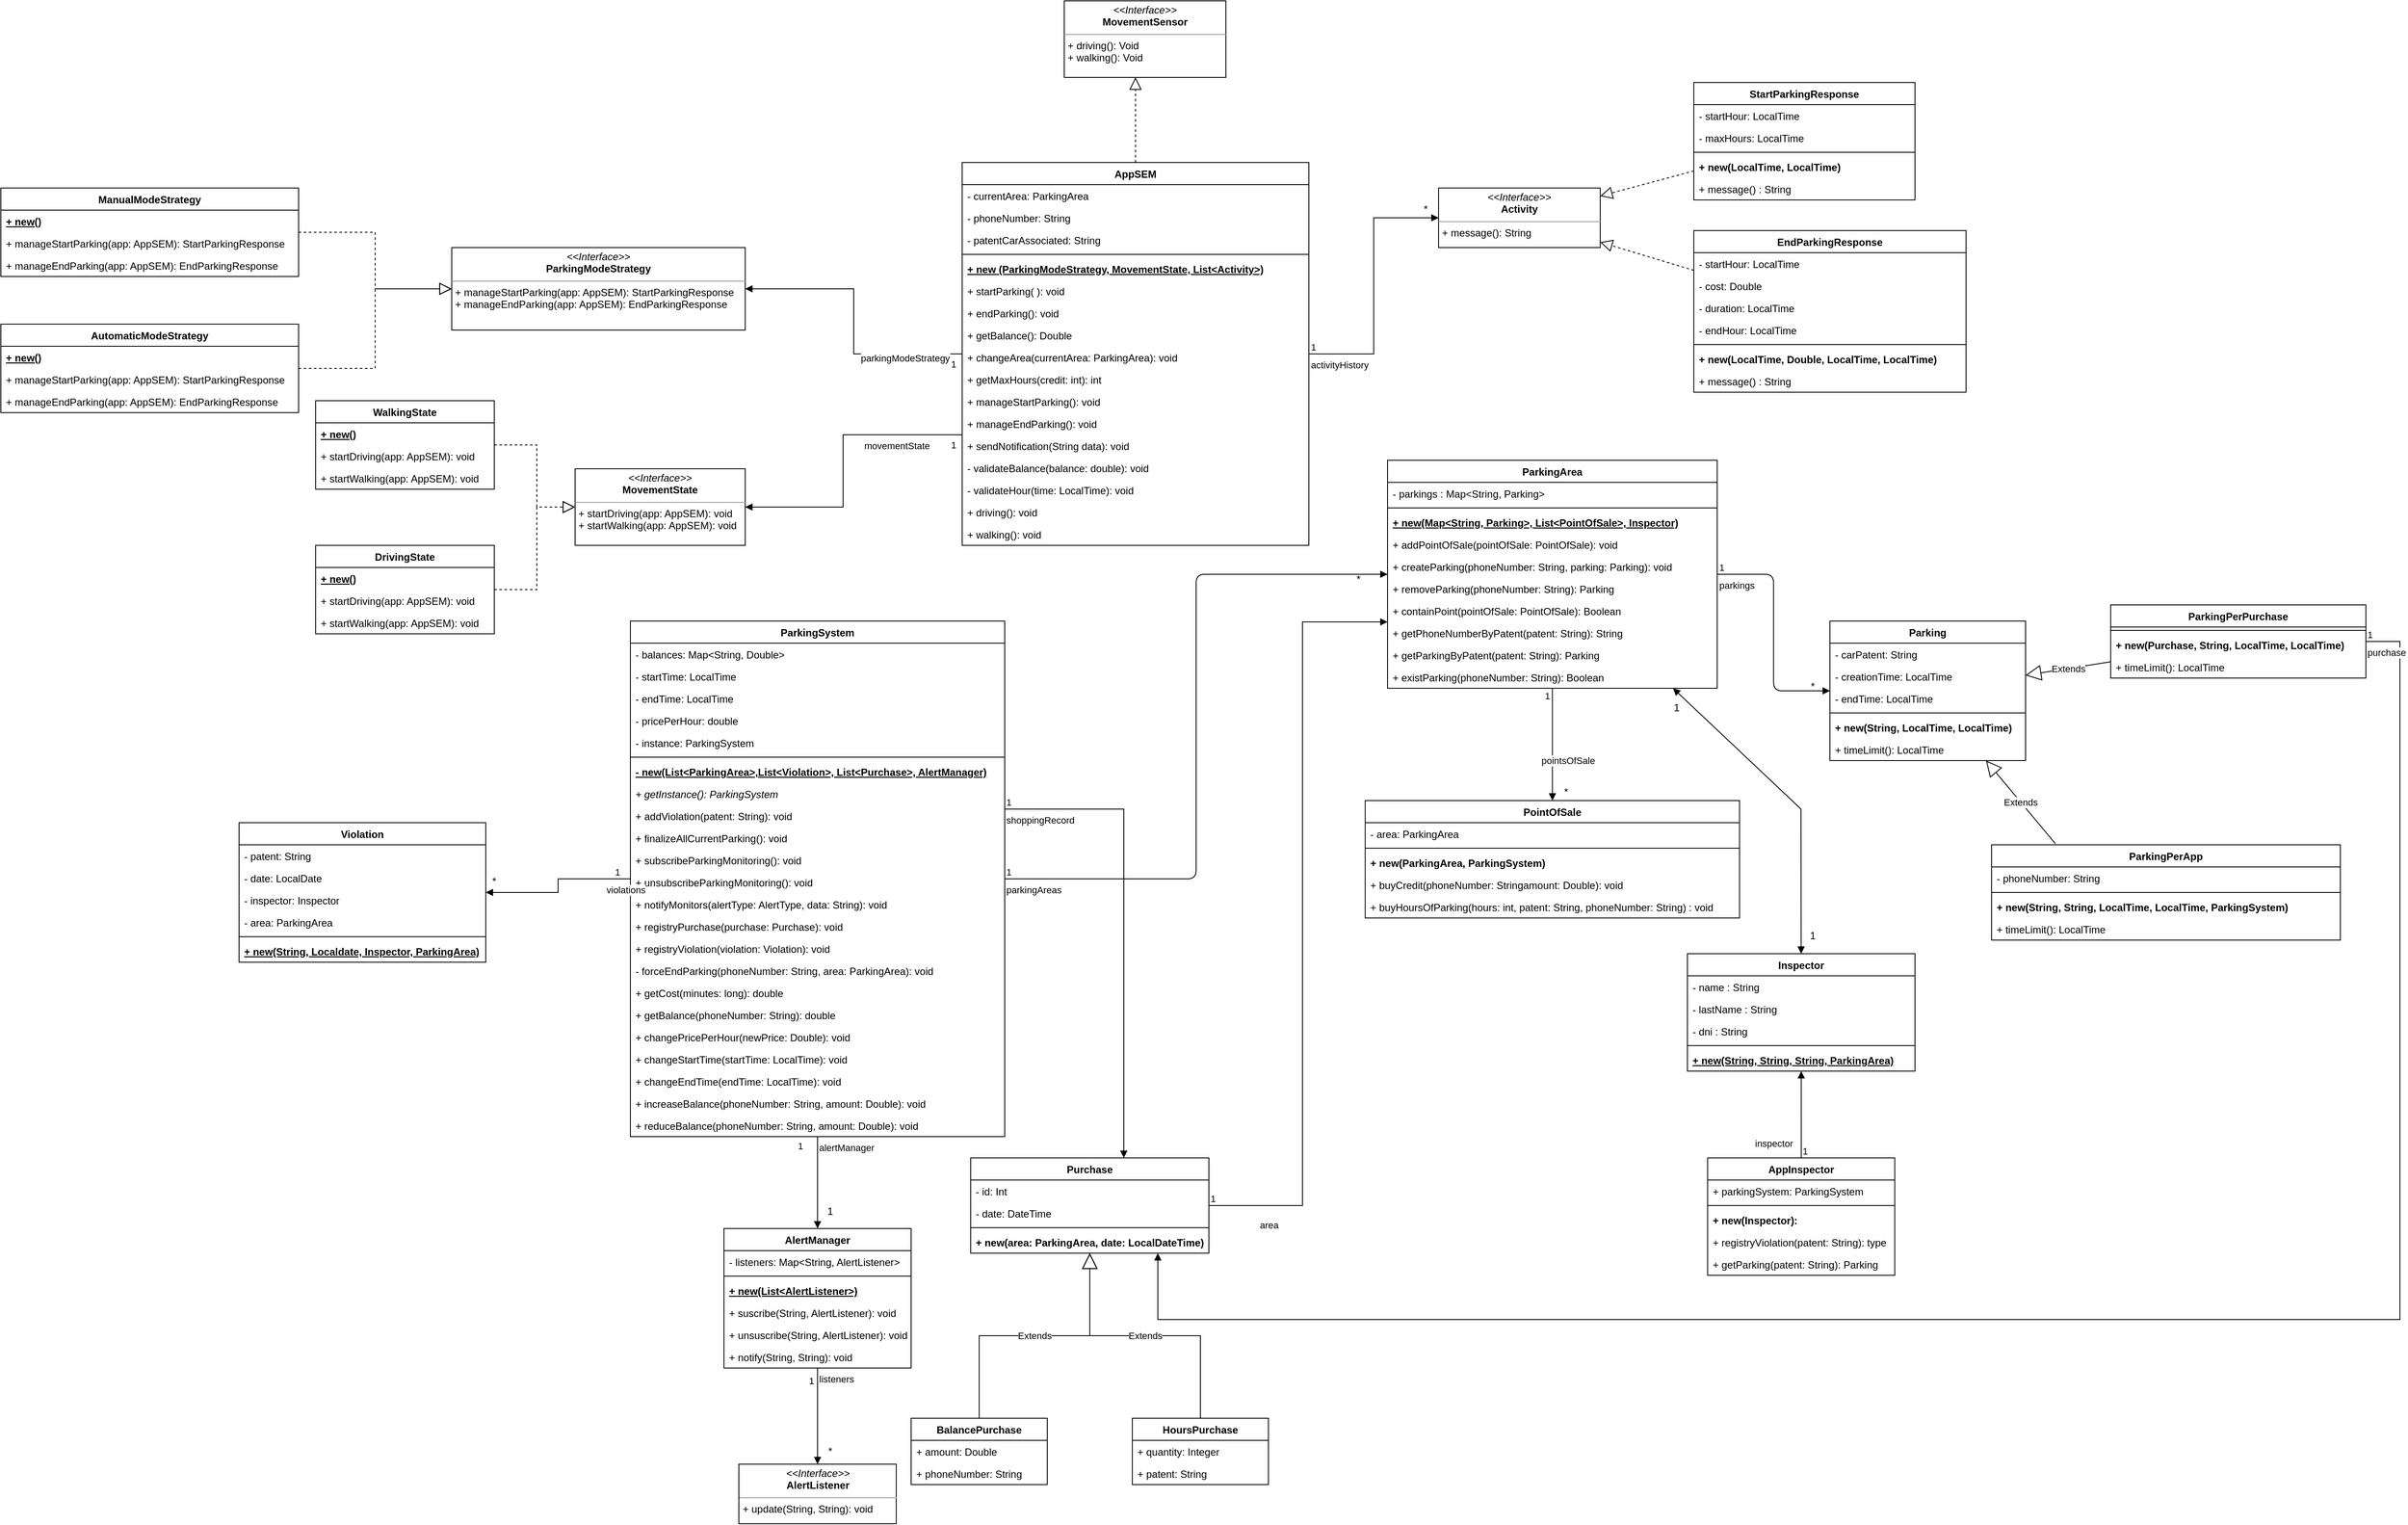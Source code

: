 <mxfile version="15.8.9" type="device"><diagram id="GMEx37CKDICYmWVqOuIZ" name="Page-1"><mxGraphModel dx="3050" dy="1905" grid="1" gridSize="10" guides="1" tooltips="1" connect="1" arrows="1" fold="1" page="1" pageScale="1" pageWidth="850" pageHeight="1100" math="0" shadow="0"><root><mxCell id="0"/><mxCell id="1" parent="0"/><mxCell id="u4F1EandDgzio56QneHj-1" value="ParkingSystem" style="swimlane;fontStyle=1;align=center;verticalAlign=top;childLayout=stackLayout;horizontal=1;startSize=26;horizontalStack=0;resizeParent=1;resizeParentMax=0;resizeLast=0;collapsible=1;marginBottom=0;" parent="1" vertex="1"><mxGeometry x="-540" y="39" width="440" height="606" as="geometry"/></mxCell><mxCell id="u4F1EandDgzio56QneHj-2" value="- balances: Map&lt;String, Double&gt;" style="text;strokeColor=none;fillColor=none;align=left;verticalAlign=top;spacingLeft=4;spacingRight=4;overflow=hidden;rotatable=0;points=[[0,0.5],[1,0.5]];portConstraint=eastwest;fontStyle=0" parent="u4F1EandDgzio56QneHj-1" vertex="1"><mxGeometry y="26" width="440" height="26" as="geometry"/></mxCell><mxCell id="DKJ6NhY9ZMDrkWaZum5T-66" value="- startTime: LocalTime" style="text;strokeColor=none;fillColor=none;align=left;verticalAlign=top;spacingLeft=4;spacingRight=4;overflow=hidden;rotatable=0;points=[[0,0.5],[1,0.5]];portConstraint=eastwest;fontStyle=0" vertex="1" parent="u4F1EandDgzio56QneHj-1"><mxGeometry y="52" width="440" height="26" as="geometry"/></mxCell><mxCell id="DKJ6NhY9ZMDrkWaZum5T-67" value="- endTime: LocalTime" style="text;strokeColor=none;fillColor=none;align=left;verticalAlign=top;spacingLeft=4;spacingRight=4;overflow=hidden;rotatable=0;points=[[0,0.5],[1,0.5]];portConstraint=eastwest;fontStyle=0" vertex="1" parent="u4F1EandDgzio56QneHj-1"><mxGeometry y="78" width="440" height="26" as="geometry"/></mxCell><mxCell id="DKJ6NhY9ZMDrkWaZum5T-68" value="- pricePerHour: double" style="text;strokeColor=none;fillColor=none;align=left;verticalAlign=top;spacingLeft=4;spacingRight=4;overflow=hidden;rotatable=0;points=[[0,0.5],[1,0.5]];portConstraint=eastwest;fontStyle=0" vertex="1" parent="u4F1EandDgzio56QneHj-1"><mxGeometry y="104" width="440" height="26" as="geometry"/></mxCell><mxCell id="B9xKihhxTxYCXN0yQaSQ-7" value="- instance: ParkingSystem" style="text;strokeColor=none;fillColor=none;align=left;verticalAlign=top;spacingLeft=4;spacingRight=4;overflow=hidden;rotatable=0;points=[[0,0.5],[1,0.5]];portConstraint=eastwest;fontStyle=0" parent="u4F1EandDgzio56QneHj-1" vertex="1"><mxGeometry y="130" width="440" height="26" as="geometry"/></mxCell><mxCell id="u4F1EandDgzio56QneHj-3" value="" style="line;strokeWidth=1;fillColor=none;align=left;verticalAlign=middle;spacingTop=-1;spacingLeft=3;spacingRight=3;rotatable=0;labelPosition=right;points=[];portConstraint=eastwest;" parent="u4F1EandDgzio56QneHj-1" vertex="1"><mxGeometry y="156" width="440" height="8" as="geometry"/></mxCell><mxCell id="u4F1EandDgzio56QneHj-4" value="- new(List&lt;ParkingArea&gt;,List&lt;Violation&gt;, List&lt;Purchase&gt;, AlertManager)" style="text;strokeColor=none;fillColor=none;align=left;verticalAlign=top;spacingLeft=4;spacingRight=4;overflow=hidden;rotatable=0;points=[[0,0.5],[1,0.5]];portConstraint=eastwest;fontStyle=5" parent="u4F1EandDgzio56QneHj-1" vertex="1"><mxGeometry y="164" width="440" height="26" as="geometry"/></mxCell><mxCell id="B9xKihhxTxYCXN0yQaSQ-8" value="+ getInstance(): ParkingSystem" style="text;strokeColor=none;fillColor=none;align=left;verticalAlign=top;spacingLeft=4;spacingRight=4;overflow=hidden;rotatable=0;points=[[0,0.5],[1,0.5]];portConstraint=eastwest;fontStyle=2" parent="u4F1EandDgzio56QneHj-1" vertex="1"><mxGeometry y="190" width="440" height="26" as="geometry"/></mxCell><mxCell id="B9xKihhxTxYCXN0yQaSQ-59" value="+ addViolation(patent: String): void" style="text;strokeColor=none;fillColor=none;align=left;verticalAlign=top;spacingLeft=4;spacingRight=4;overflow=hidden;rotatable=0;points=[[0,0.5],[1,0.5]];portConstraint=eastwest;fontStyle=0" parent="u4F1EandDgzio56QneHj-1" vertex="1"><mxGeometry y="216" width="440" height="26" as="geometry"/></mxCell><mxCell id="B9xKihhxTxYCXN0yQaSQ-60" value="+ finalizeAllCurrentParking(): void" style="text;strokeColor=none;fillColor=none;align=left;verticalAlign=top;spacingLeft=4;spacingRight=4;overflow=hidden;rotatable=0;points=[[0,0.5],[1,0.5]];portConstraint=eastwest;fontStyle=0" parent="u4F1EandDgzio56QneHj-1" vertex="1"><mxGeometry y="242" width="440" height="26" as="geometry"/></mxCell><mxCell id="DKJ6NhY9ZMDrkWaZum5T-9" value="+ subscribeParkingMonitoring(): void" style="text;strokeColor=none;fillColor=none;align=left;verticalAlign=top;spacingLeft=4;spacingRight=4;overflow=hidden;rotatable=0;points=[[0,0.5],[1,0.5]];portConstraint=eastwest;fontStyle=0" vertex="1" parent="u4F1EandDgzio56QneHj-1"><mxGeometry y="268" width="440" height="26" as="geometry"/></mxCell><mxCell id="DKJ6NhY9ZMDrkWaZum5T-10" value="+ unsubscribeParkingMonitoring(): void" style="text;strokeColor=none;fillColor=none;align=left;verticalAlign=top;spacingLeft=4;spacingRight=4;overflow=hidden;rotatable=0;points=[[0,0.5],[1,0.5]];portConstraint=eastwest;fontStyle=0" vertex="1" parent="u4F1EandDgzio56QneHj-1"><mxGeometry y="294" width="440" height="26" as="geometry"/></mxCell><mxCell id="DKJ6NhY9ZMDrkWaZum5T-11" value="+ notifyMonitors(alertType: AlertType, data: String): void" style="text;strokeColor=none;fillColor=none;align=left;verticalAlign=top;spacingLeft=4;spacingRight=4;overflow=hidden;rotatable=0;points=[[0,0.5],[1,0.5]];portConstraint=eastwest;fontStyle=0" vertex="1" parent="u4F1EandDgzio56QneHj-1"><mxGeometry y="320" width="440" height="26" as="geometry"/></mxCell><mxCell id="DKJ6NhY9ZMDrkWaZum5T-12" value="+ registryPurchase(purchase: Purchase): void" style="text;strokeColor=none;fillColor=none;align=left;verticalAlign=top;spacingLeft=4;spacingRight=4;overflow=hidden;rotatable=0;points=[[0,0.5],[1,0.5]];portConstraint=eastwest;fontStyle=0" vertex="1" parent="u4F1EandDgzio56QneHj-1"><mxGeometry y="346" width="440" height="26" as="geometry"/></mxCell><mxCell id="DKJ6NhY9ZMDrkWaZum5T-79" value="+ registryViolation(violation: Violation): void" style="text;strokeColor=none;fillColor=none;align=left;verticalAlign=top;spacingLeft=4;spacingRight=4;overflow=hidden;rotatable=0;points=[[0,0.5],[1,0.5]];portConstraint=eastwest;fontStyle=0" vertex="1" parent="u4F1EandDgzio56QneHj-1"><mxGeometry y="372" width="440" height="26" as="geometry"/></mxCell><mxCell id="DKJ6NhY9ZMDrkWaZum5T-77" value="- forceEndParking(phoneNumber: String, area: ParkingArea): void" style="text;strokeColor=none;fillColor=none;align=left;verticalAlign=top;spacingLeft=4;spacingRight=4;overflow=hidden;rotatable=0;points=[[0,0.5],[1,0.5]];portConstraint=eastwest;fontStyle=0" vertex="1" parent="u4F1EandDgzio56QneHj-1"><mxGeometry y="398" width="440" height="26" as="geometry"/></mxCell><mxCell id="DKJ6NhY9ZMDrkWaZum5T-78" value="+ getCost(minutes: long): double" style="text;strokeColor=none;fillColor=none;align=left;verticalAlign=top;spacingLeft=4;spacingRight=4;overflow=hidden;rotatable=0;points=[[0,0.5],[1,0.5]];portConstraint=eastwest;fontStyle=0" vertex="1" parent="u4F1EandDgzio56QneHj-1"><mxGeometry y="424" width="440" height="26" as="geometry"/></mxCell><mxCell id="DKJ6NhY9ZMDrkWaZum5T-80" value="+ getBalance(phoneNumber: String): double" style="text;strokeColor=none;fillColor=none;align=left;verticalAlign=top;spacingLeft=4;spacingRight=4;overflow=hidden;rotatable=0;points=[[0,0.5],[1,0.5]];portConstraint=eastwest;fontStyle=0" vertex="1" parent="u4F1EandDgzio56QneHj-1"><mxGeometry y="450" width="440" height="26" as="geometry"/></mxCell><mxCell id="DKJ6NhY9ZMDrkWaZum5T-81" value="+ changePricePerHour(newPrice: Double): void" style="text;strokeColor=none;fillColor=none;align=left;verticalAlign=top;spacingLeft=4;spacingRight=4;overflow=hidden;rotatable=0;points=[[0,0.5],[1,0.5]];portConstraint=eastwest;fontStyle=0" vertex="1" parent="u4F1EandDgzio56QneHj-1"><mxGeometry y="476" width="440" height="26" as="geometry"/></mxCell><mxCell id="DKJ6NhY9ZMDrkWaZum5T-82" value="+ changeStartTime(startTime: LocalTime): void" style="text;strokeColor=none;fillColor=none;align=left;verticalAlign=top;spacingLeft=4;spacingRight=4;overflow=hidden;rotatable=0;points=[[0,0.5],[1,0.5]];portConstraint=eastwest;fontStyle=0" vertex="1" parent="u4F1EandDgzio56QneHj-1"><mxGeometry y="502" width="440" height="26" as="geometry"/></mxCell><mxCell id="DKJ6NhY9ZMDrkWaZum5T-83" value="+ changeEndTime(endTime: LocalTime): void" style="text;strokeColor=none;fillColor=none;align=left;verticalAlign=top;spacingLeft=4;spacingRight=4;overflow=hidden;rotatable=0;points=[[0,0.5],[1,0.5]];portConstraint=eastwest;fontStyle=0" vertex="1" parent="u4F1EandDgzio56QneHj-1"><mxGeometry y="528" width="440" height="26" as="geometry"/></mxCell><mxCell id="DKJ6NhY9ZMDrkWaZum5T-84" value="+ increaseBalance(phoneNumber: String, amount: Double): void" style="text;strokeColor=none;fillColor=none;align=left;verticalAlign=top;spacingLeft=4;spacingRight=4;overflow=hidden;rotatable=0;points=[[0,0.5],[1,0.5]];portConstraint=eastwest;fontStyle=0" vertex="1" parent="u4F1EandDgzio56QneHj-1"><mxGeometry y="554" width="440" height="26" as="geometry"/></mxCell><mxCell id="DKJ6NhY9ZMDrkWaZum5T-85" value="+ reduceBalance(phoneNumber: String, amount: Double): void" style="text;strokeColor=none;fillColor=none;align=left;verticalAlign=top;spacingLeft=4;spacingRight=4;overflow=hidden;rotatable=0;points=[[0,0.5],[1,0.5]];portConstraint=eastwest;fontStyle=0" vertex="1" parent="u4F1EandDgzio56QneHj-1"><mxGeometry y="580" width="440" height="26" as="geometry"/></mxCell><mxCell id="u4F1EandDgzio56QneHj-8" value="ParkingArea" style="swimlane;fontStyle=1;align=center;verticalAlign=top;childLayout=stackLayout;horizontal=1;startSize=26;horizontalStack=0;resizeParent=1;resizeParentMax=0;resizeLast=0;collapsible=1;marginBottom=0;" parent="1" vertex="1"><mxGeometry x="350" y="-150" width="387.5" height="268" as="geometry"/></mxCell><mxCell id="u4F1EandDgzio56QneHj-9" value="- parkings : Map&lt;String, Parking&gt;" style="text;strokeColor=none;fillColor=none;align=left;verticalAlign=top;spacingLeft=4;spacingRight=4;overflow=hidden;rotatable=0;points=[[0,0.5],[1,0.5]];portConstraint=eastwest;" parent="u4F1EandDgzio56QneHj-8" vertex="1"><mxGeometry y="26" width="387.5" height="26" as="geometry"/></mxCell><mxCell id="u4F1EandDgzio56QneHj-10" value="" style="line;strokeWidth=1;fillColor=none;align=left;verticalAlign=middle;spacingTop=-1;spacingLeft=3;spacingRight=3;rotatable=0;labelPosition=right;points=[];portConstraint=eastwest;" parent="u4F1EandDgzio56QneHj-8" vertex="1"><mxGeometry y="52" width="387.5" height="8" as="geometry"/></mxCell><mxCell id="u4F1EandDgzio56QneHj-41" value="+ new(Map&lt;String, Parking&gt;, List&lt;PointOfSale&gt;, Inspector)" style="text;strokeColor=none;fillColor=none;align=left;verticalAlign=top;spacingLeft=4;spacingRight=4;overflow=hidden;rotatable=0;points=[[0,0.5],[1,0.5]];portConstraint=eastwest;fontStyle=5" parent="u4F1EandDgzio56QneHj-8" vertex="1"><mxGeometry y="60" width="387.5" height="26" as="geometry"/></mxCell><mxCell id="DKJ6NhY9ZMDrkWaZum5T-33" value="+ addPointOfSale(pointOfSale: PointOfSale): void" style="text;strokeColor=none;fillColor=none;align=left;verticalAlign=top;spacingLeft=4;spacingRight=4;overflow=hidden;rotatable=0;points=[[0,0.5],[1,0.5]];portConstraint=eastwest;" vertex="1" parent="u4F1EandDgzio56QneHj-8"><mxGeometry y="86" width="387.5" height="26" as="geometry"/></mxCell><mxCell id="u4F1EandDgzio56QneHj-11" value="+ createParking(phoneNumber: String, parking: Parking): void" style="text;strokeColor=none;fillColor=none;align=left;verticalAlign=top;spacingLeft=4;spacingRight=4;overflow=hidden;rotatable=0;points=[[0,0.5],[1,0.5]];portConstraint=eastwest;" parent="u4F1EandDgzio56QneHj-8" vertex="1"><mxGeometry y="112" width="387.5" height="26" as="geometry"/></mxCell><mxCell id="u4F1EandDgzio56QneHj-13" value="+ removeParking(phoneNumber: String): Parking" style="text;strokeColor=none;fillColor=none;align=left;verticalAlign=top;spacingLeft=4;spacingRight=4;overflow=hidden;rotatable=0;points=[[0,0.5],[1,0.5]];portConstraint=eastwest;" parent="u4F1EandDgzio56QneHj-8" vertex="1"><mxGeometry y="138" width="387.5" height="26" as="geometry"/></mxCell><mxCell id="DKJ6NhY9ZMDrkWaZum5T-34" value="+ containPoint(pointOfSale: PointOfSale): Boolean" style="text;strokeColor=none;fillColor=none;align=left;verticalAlign=top;spacingLeft=4;spacingRight=4;overflow=hidden;rotatable=0;points=[[0,0.5],[1,0.5]];portConstraint=eastwest;" vertex="1" parent="u4F1EandDgzio56QneHj-8"><mxGeometry y="164" width="387.5" height="26" as="geometry"/></mxCell><mxCell id="DKJ6NhY9ZMDrkWaZum5T-35" value="+ getPhoneNumberByPatent(patent: String): String" style="text;strokeColor=none;fillColor=none;align=left;verticalAlign=top;spacingLeft=4;spacingRight=4;overflow=hidden;rotatable=0;points=[[0,0.5],[1,0.5]];portConstraint=eastwest;" vertex="1" parent="u4F1EandDgzio56QneHj-8"><mxGeometry y="190" width="387.5" height="26" as="geometry"/></mxCell><mxCell id="DKJ6NhY9ZMDrkWaZum5T-36" value="+ getParkingByPatent(patent: String): Parking" style="text;strokeColor=none;fillColor=none;align=left;verticalAlign=top;spacingLeft=4;spacingRight=4;overflow=hidden;rotatable=0;points=[[0,0.5],[1,0.5]];portConstraint=eastwest;" vertex="1" parent="u4F1EandDgzio56QneHj-8"><mxGeometry y="216" width="387.5" height="26" as="geometry"/></mxCell><mxCell id="DKJ6NhY9ZMDrkWaZum5T-37" value="+ existParking(phoneNumber: String): Boolean" style="text;strokeColor=none;fillColor=none;align=left;verticalAlign=top;spacingLeft=4;spacingRight=4;overflow=hidden;rotatable=0;points=[[0,0.5],[1,0.5]];portConstraint=eastwest;" vertex="1" parent="u4F1EandDgzio56QneHj-8"><mxGeometry y="242" width="387.5" height="26" as="geometry"/></mxCell><mxCell id="u4F1EandDgzio56QneHj-15" value="parkingAreas" style="endArrow=block;endFill=1;html=1;edgeStyle=orthogonalEdgeStyle;align=left;verticalAlign=top;" parent="1" source="u4F1EandDgzio56QneHj-1" target="u4F1EandDgzio56QneHj-8" edge="1"><mxGeometry x="-1" relative="1" as="geometry"><mxPoint x="230" y="220" as="sourcePoint"/><mxPoint x="390" y="220" as="targetPoint"/></mxGeometry></mxCell><mxCell id="u4F1EandDgzio56QneHj-16" value="1" style="edgeLabel;resizable=0;html=1;align=left;verticalAlign=bottom;" parent="u4F1EandDgzio56QneHj-15" connectable="0" vertex="1"><mxGeometry x="-1" relative="1" as="geometry"/></mxCell><mxCell id="u4F1EandDgzio56QneHj-17" value="*" style="text;html=1;strokeColor=none;fillColor=none;align=center;verticalAlign=middle;whiteSpace=wrap;rounded=0;" parent="1" vertex="1"><mxGeometry x="296" y="-20" width="40" height="20" as="geometry"/></mxCell><mxCell id="u4F1EandDgzio56QneHj-19" value="Parking" style="swimlane;fontStyle=1;align=center;verticalAlign=top;childLayout=stackLayout;horizontal=1;startSize=26;horizontalStack=0;resizeParent=1;resizeParentMax=0;resizeLast=0;collapsible=1;marginBottom=0;" parent="1" vertex="1"><mxGeometry x="870" y="39" width="230" height="164" as="geometry"/></mxCell><mxCell id="u4F1EandDgzio56QneHj-20" value="- carPatent: String" style="text;strokeColor=none;fillColor=none;align=left;verticalAlign=top;spacingLeft=4;spacingRight=4;overflow=hidden;rotatable=0;points=[[0,0.5],[1,0.5]];portConstraint=eastwest;" parent="u4F1EandDgzio56QneHj-19" vertex="1"><mxGeometry y="26" width="230" height="26" as="geometry"/></mxCell><mxCell id="B9xKihhxTxYCXN0yQaSQ-6" value="- creationTime: LocalTime" style="text;strokeColor=none;fillColor=none;align=left;verticalAlign=top;spacingLeft=4;spacingRight=4;overflow=hidden;rotatable=0;points=[[0,0.5],[1,0.5]];portConstraint=eastwest;" parent="u4F1EandDgzio56QneHj-19" vertex="1"><mxGeometry y="52" width="230" height="26" as="geometry"/></mxCell><mxCell id="C_Dn3geYtqyEeUsSy_d3-1" value="- endTime: LocalTime" style="text;strokeColor=none;fillColor=none;align=left;verticalAlign=top;spacingLeft=4;spacingRight=4;overflow=hidden;rotatable=0;points=[[0,0.5],[1,0.5]];portConstraint=eastwest;" parent="u4F1EandDgzio56QneHj-19" vertex="1"><mxGeometry y="78" width="230" height="26" as="geometry"/></mxCell><mxCell id="u4F1EandDgzio56QneHj-21" value="" style="line;strokeWidth=1;fillColor=none;align=left;verticalAlign=middle;spacingTop=-1;spacingLeft=3;spacingRight=3;rotatable=0;labelPosition=right;points=[];portConstraint=eastwest;" parent="u4F1EandDgzio56QneHj-19" vertex="1"><mxGeometry y="104" width="230" height="8" as="geometry"/></mxCell><mxCell id="DKJ6NhY9ZMDrkWaZum5T-28" value="+ new(String, LocalTime, LocalTime)&#10;" style="text;strokeColor=none;fillColor=none;align=left;verticalAlign=top;spacingLeft=4;spacingRight=4;overflow=hidden;rotatable=0;points=[[0,0.5],[1,0.5]];portConstraint=eastwest;fontStyle=1" vertex="1" parent="u4F1EandDgzio56QneHj-19"><mxGeometry y="112" width="230" height="26" as="geometry"/></mxCell><mxCell id="u4F1EandDgzio56QneHj-22" value="+ timeLimit(): LocalTime&#10;" style="text;strokeColor=none;fillColor=none;align=left;verticalAlign=top;spacingLeft=4;spacingRight=4;overflow=hidden;rotatable=0;points=[[0,0.5],[1,0.5]];portConstraint=eastwest;" parent="u4F1EandDgzio56QneHj-19" vertex="1"><mxGeometry y="138" width="230" height="26" as="geometry"/></mxCell><mxCell id="u4F1EandDgzio56QneHj-23" value="PointOfSale" style="swimlane;fontStyle=1;align=center;verticalAlign=top;childLayout=stackLayout;horizontal=1;startSize=26;horizontalStack=0;resizeParent=1;resizeParentMax=0;resizeLast=0;collapsible=1;marginBottom=0;" parent="1" vertex="1"><mxGeometry x="323.75" y="250" width="440" height="138" as="geometry"/></mxCell><mxCell id="u4F1EandDgzio56QneHj-24" value="- area: ParkingArea" style="text;strokeColor=none;fillColor=none;align=left;verticalAlign=top;spacingLeft=4;spacingRight=4;overflow=hidden;rotatable=0;points=[[0,0.5],[1,0.5]];portConstraint=eastwest;" parent="u4F1EandDgzio56QneHj-23" vertex="1"><mxGeometry y="26" width="440" height="26" as="geometry"/></mxCell><mxCell id="u4F1EandDgzio56QneHj-25" value="" style="line;strokeWidth=1;fillColor=none;align=left;verticalAlign=middle;spacingTop=-1;spacingLeft=3;spacingRight=3;rotatable=0;labelPosition=right;points=[];portConstraint=eastwest;" parent="u4F1EandDgzio56QneHj-23" vertex="1"><mxGeometry y="52" width="440" height="8" as="geometry"/></mxCell><mxCell id="DKJ6NhY9ZMDrkWaZum5T-123" value="+ new(ParkingArea, ParkingSystem)" style="text;strokeColor=none;fillColor=none;align=left;verticalAlign=top;spacingLeft=4;spacingRight=4;overflow=hidden;rotatable=0;points=[[0,0.5],[1,0.5]];portConstraint=eastwest;fontStyle=1" vertex="1" parent="u4F1EandDgzio56QneHj-23"><mxGeometry y="60" width="440" height="26" as="geometry"/></mxCell><mxCell id="u4F1EandDgzio56QneHj-28" value="+ buyCredit(phoneNumber: Stringamount: Double): void" style="text;strokeColor=none;fillColor=none;align=left;verticalAlign=top;spacingLeft=4;spacingRight=4;overflow=hidden;rotatable=0;points=[[0,0.5],[1,0.5]];portConstraint=eastwest;" parent="u4F1EandDgzio56QneHj-23" vertex="1"><mxGeometry y="86" width="440" height="26" as="geometry"/></mxCell><mxCell id="DKJ6NhY9ZMDrkWaZum5T-121" value="+ buyHoursOfParking(hours: int, patent: String, phoneNumber: String) : void" style="text;strokeColor=none;fillColor=none;align=left;verticalAlign=top;spacingLeft=4;spacingRight=4;overflow=hidden;rotatable=0;points=[[0,0.5],[1,0.5]];portConstraint=eastwest;" vertex="1" parent="u4F1EandDgzio56QneHj-23"><mxGeometry y="112" width="440" height="26" as="geometry"/></mxCell><mxCell id="u4F1EandDgzio56QneHj-29" value="ParkingPerApp" style="swimlane;fontStyle=1;align=center;verticalAlign=top;childLayout=stackLayout;horizontal=1;startSize=26;horizontalStack=0;resizeParent=1;resizeParentMax=0;resizeLast=0;collapsible=1;marginBottom=0;" parent="1" vertex="1"><mxGeometry x="1060" y="302" width="410" height="112" as="geometry"/></mxCell><mxCell id="u4F1EandDgzio56QneHj-30" value="- phoneNumber: String" style="text;strokeColor=none;fillColor=none;align=left;verticalAlign=top;spacingLeft=4;spacingRight=4;overflow=hidden;rotatable=0;points=[[0,0.5],[1,0.5]];portConstraint=eastwest;" parent="u4F1EandDgzio56QneHj-29" vertex="1"><mxGeometry y="26" width="410" height="26" as="geometry"/></mxCell><mxCell id="u4F1EandDgzio56QneHj-31" value="" style="line;strokeWidth=1;fillColor=none;align=left;verticalAlign=middle;spacingTop=-1;spacingLeft=3;spacingRight=3;rotatable=0;labelPosition=right;points=[];portConstraint=eastwest;" parent="u4F1EandDgzio56QneHj-29" vertex="1"><mxGeometry y="52" width="410" height="8" as="geometry"/></mxCell><mxCell id="DKJ6NhY9ZMDrkWaZum5T-32" value="+ new(String, String, LocalTime, LocalTime, ParkingSystem)&#10;" style="text;strokeColor=none;fillColor=none;align=left;verticalAlign=top;spacingLeft=4;spacingRight=4;overflow=hidden;rotatable=0;points=[[0,0.5],[1,0.5]];portConstraint=eastwest;fontStyle=1" vertex="1" parent="u4F1EandDgzio56QneHj-29"><mxGeometry y="60" width="410" height="26" as="geometry"/></mxCell><mxCell id="u4F1EandDgzio56QneHj-32" value="+ timeLimit(): LocalTime&#10;" style="text;strokeColor=none;fillColor=none;align=left;verticalAlign=top;spacingLeft=4;spacingRight=4;overflow=hidden;rotatable=0;points=[[0,0.5],[1,0.5]];portConstraint=eastwest;" parent="u4F1EandDgzio56QneHj-29" vertex="1"><mxGeometry y="86" width="410" height="26" as="geometry"/></mxCell><mxCell id="u4F1EandDgzio56QneHj-39" value="parkings" style="endArrow=block;endFill=1;html=1;edgeStyle=orthogonalEdgeStyle;align=left;verticalAlign=top;" parent="1" source="u4F1EandDgzio56QneHj-8" target="u4F1EandDgzio56QneHj-19" edge="1"><mxGeometry x="-1" relative="1" as="geometry"><mxPoint x="510" y="220" as="sourcePoint"/><mxPoint x="670" y="220" as="targetPoint"/></mxGeometry></mxCell><mxCell id="u4F1EandDgzio56QneHj-40" value="1" style="edgeLabel;resizable=0;html=1;align=left;verticalAlign=bottom;" parent="u4F1EandDgzio56QneHj-39" connectable="0" vertex="1"><mxGeometry x="-1" relative="1" as="geometry"/></mxCell><mxCell id="u4F1EandDgzio56QneHj-43" value="*" style="text;html=1;strokeColor=none;fillColor=none;align=center;verticalAlign=middle;whiteSpace=wrap;rounded=0;" parent="1" vertex="1"><mxGeometry x="830" y="106" width="40" height="20" as="geometry"/></mxCell><mxCell id="u4F1EandDgzio56QneHj-44" value="pointsOfSale" style="endArrow=block;endFill=1;html=1;edgeStyle=orthogonalEdgeStyle;align=left;verticalAlign=top;" parent="1" source="u4F1EandDgzio56QneHj-8" target="u4F1EandDgzio56QneHj-23" edge="1"><mxGeometry x="0.422" y="-27" relative="1" as="geometry"><mxPoint x="490" y="230" as="sourcePoint"/><mxPoint x="650" y="230" as="targetPoint"/><mxPoint x="12" y="-22" as="offset"/></mxGeometry></mxCell><mxCell id="u4F1EandDgzio56QneHj-45" value="1" style="edgeLabel;resizable=0;html=1;align=left;verticalAlign=bottom;" parent="u4F1EandDgzio56QneHj-44" connectable="0" vertex="1"><mxGeometry x="-1" relative="1" as="geometry"><mxPoint x="-11" y="17" as="offset"/></mxGeometry></mxCell><mxCell id="u4F1EandDgzio56QneHj-46" value="*" style="text;html=1;strokeColor=none;fillColor=none;align=center;verticalAlign=middle;whiteSpace=wrap;rounded=0;" parent="1" vertex="1"><mxGeometry x="540" y="230" width="40" height="20" as="geometry"/></mxCell><mxCell id="B9xKihhxTxYCXN0yQaSQ-9" value="AppSEM" style="swimlane;fontStyle=1;align=center;verticalAlign=top;childLayout=stackLayout;horizontal=1;startSize=26;horizontalStack=0;resizeParent=1;resizeParentMax=0;resizeLast=0;collapsible=1;marginBottom=0;" parent="1" vertex="1"><mxGeometry x="-150" y="-500" width="407.5" height="450" as="geometry"/></mxCell><mxCell id="OAy3l3gwPe-D0ySz-d9f-1" value="- currentArea: ParkingArea" style="text;strokeColor=none;fillColor=none;align=left;verticalAlign=top;spacingLeft=4;spacingRight=4;overflow=hidden;rotatable=0;points=[[0,0.5],[1,0.5]];portConstraint=eastwest;" parent="B9xKihhxTxYCXN0yQaSQ-9" vertex="1"><mxGeometry y="26" width="407.5" height="26" as="geometry"/></mxCell><mxCell id="6_Xcbl64u7ctFN4uLpff-29" value="- phoneNumber: String" style="text;strokeColor=none;fillColor=none;align=left;verticalAlign=top;spacingLeft=4;spacingRight=4;overflow=hidden;rotatable=0;points=[[0,0.5],[1,0.5]];portConstraint=eastwest;" parent="B9xKihhxTxYCXN0yQaSQ-9" vertex="1"><mxGeometry y="52" width="407.5" height="26" as="geometry"/></mxCell><mxCell id="DKJ6NhY9ZMDrkWaZum5T-46" value="- patentCarAssociated: String" style="text;strokeColor=none;fillColor=none;align=left;verticalAlign=top;spacingLeft=4;spacingRight=4;overflow=hidden;rotatable=0;points=[[0,0.5],[1,0.5]];portConstraint=eastwest;" vertex="1" parent="B9xKihhxTxYCXN0yQaSQ-9"><mxGeometry y="78" width="407.5" height="26" as="geometry"/></mxCell><mxCell id="B9xKihhxTxYCXN0yQaSQ-11" value="" style="line;strokeWidth=1;fillColor=none;align=left;verticalAlign=middle;spacingTop=-1;spacingLeft=3;spacingRight=3;rotatable=0;labelPosition=right;points=[];portConstraint=eastwest;" parent="B9xKihhxTxYCXN0yQaSQ-9" vertex="1"><mxGeometry y="104" width="407.5" height="8" as="geometry"/></mxCell><mxCell id="B9xKihhxTxYCXN0yQaSQ-89" value="+ new (ParkingModeStrategy, MovementState, List&lt;Activity&gt;)" style="text;strokeColor=none;fillColor=none;align=left;verticalAlign=top;spacingLeft=4;spacingRight=4;overflow=hidden;rotatable=0;points=[[0,0.5],[1,0.5]];portConstraint=eastwest;fontStyle=5" parent="B9xKihhxTxYCXN0yQaSQ-9" vertex="1"><mxGeometry y="112" width="407.5" height="26" as="geometry"/></mxCell><mxCell id="B9xKihhxTxYCXN0yQaSQ-12" value="+ startParking( ): void" style="text;strokeColor=none;fillColor=none;align=left;verticalAlign=top;spacingLeft=4;spacingRight=4;overflow=hidden;rotatable=0;points=[[0,0.5],[1,0.5]];portConstraint=eastwest;" parent="B9xKihhxTxYCXN0yQaSQ-9" vertex="1"><mxGeometry y="138" width="407.5" height="26" as="geometry"/></mxCell><mxCell id="B9xKihhxTxYCXN0yQaSQ-13" value="+ endParking(): void" style="text;strokeColor=none;fillColor=none;align=left;verticalAlign=top;spacingLeft=4;spacingRight=4;overflow=hidden;rotatable=0;points=[[0,0.5],[1,0.5]];portConstraint=eastwest;" parent="B9xKihhxTxYCXN0yQaSQ-9" vertex="1"><mxGeometry y="164" width="407.5" height="26" as="geometry"/></mxCell><mxCell id="B9xKihhxTxYCXN0yQaSQ-14" value="+ getBalance(): Double" style="text;strokeColor=none;fillColor=none;align=left;verticalAlign=top;spacingLeft=4;spacingRight=4;overflow=hidden;rotatable=0;points=[[0,0.5],[1,0.5]];portConstraint=eastwest;" parent="B9xKihhxTxYCXN0yQaSQ-9" vertex="1"><mxGeometry y="190" width="407.5" height="26" as="geometry"/></mxCell><mxCell id="OAy3l3gwPe-D0ySz-d9f-3" value="+ changeArea(currentArea: ParkingArea): void" style="text;strokeColor=none;fillColor=none;align=left;verticalAlign=top;spacingLeft=4;spacingRight=4;overflow=hidden;rotatable=0;points=[[0,0.5],[1,0.5]];portConstraint=eastwest;" parent="B9xKihhxTxYCXN0yQaSQ-9" vertex="1"><mxGeometry y="216" width="407.5" height="26" as="geometry"/></mxCell><mxCell id="B9xKihhxTxYCXN0yQaSQ-23" value="+ getMaxHours(credit: int): int" style="text;strokeColor=none;fillColor=none;align=left;verticalAlign=top;spacingLeft=4;spacingRight=4;overflow=hidden;rotatable=0;points=[[0,0.5],[1,0.5]];portConstraint=eastwest;" parent="B9xKihhxTxYCXN0yQaSQ-9" vertex="1"><mxGeometry y="242" width="407.5" height="26" as="geometry"/></mxCell><mxCell id="DKJ6NhY9ZMDrkWaZum5T-38" value="+ manageStartParking(): void" style="text;strokeColor=none;fillColor=none;align=left;verticalAlign=top;spacingLeft=4;spacingRight=4;overflow=hidden;rotatable=0;points=[[0,0.5],[1,0.5]];portConstraint=eastwest;" vertex="1" parent="B9xKihhxTxYCXN0yQaSQ-9"><mxGeometry y="268" width="407.5" height="26" as="geometry"/></mxCell><mxCell id="DKJ6NhY9ZMDrkWaZum5T-39" value="+ manageEndParking(): void" style="text;strokeColor=none;fillColor=none;align=left;verticalAlign=top;spacingLeft=4;spacingRight=4;overflow=hidden;rotatable=0;points=[[0,0.5],[1,0.5]];portConstraint=eastwest;" vertex="1" parent="B9xKihhxTxYCXN0yQaSQ-9"><mxGeometry y="294" width="407.5" height="26" as="geometry"/></mxCell><mxCell id="DKJ6NhY9ZMDrkWaZum5T-40" value="+ sendNotification(String data): void" style="text;strokeColor=none;fillColor=none;align=left;verticalAlign=top;spacingLeft=4;spacingRight=4;overflow=hidden;rotatable=0;points=[[0,0.5],[1,0.5]];portConstraint=eastwest;" vertex="1" parent="B9xKihhxTxYCXN0yQaSQ-9"><mxGeometry y="320" width="407.5" height="26" as="geometry"/></mxCell><mxCell id="DKJ6NhY9ZMDrkWaZum5T-41" value="- validateBalance(balance: double): void" style="text;strokeColor=none;fillColor=none;align=left;verticalAlign=top;spacingLeft=4;spacingRight=4;overflow=hidden;rotatable=0;points=[[0,0.5],[1,0.5]];portConstraint=eastwest;" vertex="1" parent="B9xKihhxTxYCXN0yQaSQ-9"><mxGeometry y="346" width="407.5" height="26" as="geometry"/></mxCell><mxCell id="DKJ6NhY9ZMDrkWaZum5T-42" value="- validateHour(time: LocalTime): void" style="text;strokeColor=none;fillColor=none;align=left;verticalAlign=top;spacingLeft=4;spacingRight=4;overflow=hidden;rotatable=0;points=[[0,0.5],[1,0.5]];portConstraint=eastwest;" vertex="1" parent="B9xKihhxTxYCXN0yQaSQ-9"><mxGeometry y="372" width="407.5" height="26" as="geometry"/></mxCell><mxCell id="DKJ6NhY9ZMDrkWaZum5T-110" value="+ driving(): void" style="text;strokeColor=none;fillColor=none;align=left;verticalAlign=top;spacingLeft=4;spacingRight=4;overflow=hidden;rotatable=0;points=[[0,0.5],[1,0.5]];portConstraint=eastwest;" vertex="1" parent="B9xKihhxTxYCXN0yQaSQ-9"><mxGeometry y="398" width="407.5" height="26" as="geometry"/></mxCell><mxCell id="DKJ6NhY9ZMDrkWaZum5T-111" value="+ walking(): void" style="text;strokeColor=none;fillColor=none;align=left;verticalAlign=top;spacingLeft=4;spacingRight=4;overflow=hidden;rotatable=0;points=[[0,0.5],[1,0.5]];portConstraint=eastwest;" vertex="1" parent="B9xKihhxTxYCXN0yQaSQ-9"><mxGeometry y="424" width="407.5" height="26" as="geometry"/></mxCell><mxCell id="B9xKihhxTxYCXN0yQaSQ-34" value="Inspector" style="swimlane;fontStyle=1;align=center;verticalAlign=top;childLayout=stackLayout;horizontal=1;startSize=26;horizontalStack=0;resizeParent=1;resizeParentMax=0;resizeLast=0;collapsible=1;marginBottom=0;" parent="1" vertex="1"><mxGeometry x="702.5" y="430" width="267.5" height="138" as="geometry"/></mxCell><mxCell id="B9xKihhxTxYCXN0yQaSQ-35" value="- name : String" style="text;strokeColor=none;fillColor=none;align=left;verticalAlign=top;spacingLeft=4;spacingRight=4;overflow=hidden;rotatable=0;points=[[0,0.5],[1,0.5]];portConstraint=eastwest;" parent="B9xKihhxTxYCXN0yQaSQ-34" vertex="1"><mxGeometry y="26" width="267.5" height="26" as="geometry"/></mxCell><mxCell id="_47wCUQxoLKQZVTyANLF-9" value="- lastName : String" style="text;strokeColor=none;fillColor=none;align=left;verticalAlign=top;spacingLeft=4;spacingRight=4;overflow=hidden;rotatable=0;points=[[0,0.5],[1,0.5]];portConstraint=eastwest;" parent="B9xKihhxTxYCXN0yQaSQ-34" vertex="1"><mxGeometry y="52" width="267.5" height="26" as="geometry"/></mxCell><mxCell id="_47wCUQxoLKQZVTyANLF-10" value="- dni : String" style="text;strokeColor=none;fillColor=none;align=left;verticalAlign=top;spacingLeft=4;spacingRight=4;overflow=hidden;rotatable=0;points=[[0,0.5],[1,0.5]];portConstraint=eastwest;" parent="B9xKihhxTxYCXN0yQaSQ-34" vertex="1"><mxGeometry y="78" width="267.5" height="26" as="geometry"/></mxCell><mxCell id="B9xKihhxTxYCXN0yQaSQ-36" value="" style="line;strokeWidth=1;fillColor=none;align=left;verticalAlign=middle;spacingTop=-1;spacingLeft=3;spacingRight=3;rotatable=0;labelPosition=right;points=[];portConstraint=eastwest;" parent="B9xKihhxTxYCXN0yQaSQ-34" vertex="1"><mxGeometry y="104" width="267.5" height="8" as="geometry"/></mxCell><mxCell id="B9xKihhxTxYCXN0yQaSQ-37" value="+ new(String, String, String, ParkingArea)" style="text;strokeColor=none;fillColor=none;align=left;verticalAlign=top;spacingLeft=4;spacingRight=4;overflow=hidden;rotatable=0;points=[[0,0.5],[1,0.5]];portConstraint=eastwest;fontStyle=5" parent="B9xKihhxTxYCXN0yQaSQ-34" vertex="1"><mxGeometry y="112" width="267.5" height="26" as="geometry"/></mxCell><mxCell id="B9xKihhxTxYCXN0yQaSQ-48" value="AppInspector" style="swimlane;fontStyle=1;align=center;verticalAlign=top;childLayout=stackLayout;horizontal=1;startSize=26;horizontalStack=0;resizeParent=1;resizeParentMax=0;resizeLast=0;collapsible=1;marginBottom=0;" parent="1" vertex="1"><mxGeometry x="726.25" y="670" width="220" height="138" as="geometry"/></mxCell><mxCell id="B9xKihhxTxYCXN0yQaSQ-49" value="+ parkingSystem: ParkingSystem" style="text;strokeColor=none;fillColor=none;align=left;verticalAlign=top;spacingLeft=4;spacingRight=4;overflow=hidden;rotatable=0;points=[[0,0.5],[1,0.5]];portConstraint=eastwest;" parent="B9xKihhxTxYCXN0yQaSQ-48" vertex="1"><mxGeometry y="26" width="220" height="26" as="geometry"/></mxCell><mxCell id="B9xKihhxTxYCXN0yQaSQ-50" value="" style="line;strokeWidth=1;fillColor=none;align=left;verticalAlign=middle;spacingTop=-1;spacingLeft=3;spacingRight=3;rotatable=0;labelPosition=right;points=[];portConstraint=eastwest;" parent="B9xKihhxTxYCXN0yQaSQ-48" vertex="1"><mxGeometry y="52" width="220" height="8" as="geometry"/></mxCell><mxCell id="DKJ6NhY9ZMDrkWaZum5T-20" value="+ new(Inspector): " style="text;strokeColor=none;fillColor=none;align=left;verticalAlign=top;spacingLeft=4;spacingRight=4;overflow=hidden;rotatable=0;points=[[0,0.5],[1,0.5]];portConstraint=eastwest;fontStyle=1" vertex="1" parent="B9xKihhxTxYCXN0yQaSQ-48"><mxGeometry y="60" width="220" height="26" as="geometry"/></mxCell><mxCell id="B9xKihhxTxYCXN0yQaSQ-51" value="+ registryViolation(patent: String): type" style="text;strokeColor=none;fillColor=none;align=left;verticalAlign=top;spacingLeft=4;spacingRight=4;overflow=hidden;rotatable=0;points=[[0,0.5],[1,0.5]];portConstraint=eastwest;" parent="B9xKihhxTxYCXN0yQaSQ-48" vertex="1"><mxGeometry y="86" width="220" height="26" as="geometry"/></mxCell><mxCell id="B9xKihhxTxYCXN0yQaSQ-55" value="+ getParking(patent: String): Parking" style="text;strokeColor=none;fillColor=none;align=left;verticalAlign=top;spacingLeft=4;spacingRight=4;overflow=hidden;rotatable=0;points=[[0,0.5],[1,0.5]];portConstraint=eastwest;" parent="B9xKihhxTxYCXN0yQaSQ-48" vertex="1"><mxGeometry y="112" width="220" height="26" as="geometry"/></mxCell><mxCell id="B9xKihhxTxYCXN0yQaSQ-76" value="AlertManager" style="swimlane;fontStyle=1;align=center;verticalAlign=top;childLayout=stackLayout;horizontal=1;startSize=26;horizontalStack=0;resizeParent=1;resizeParentMax=0;resizeLast=0;collapsible=1;marginBottom=0;" parent="1" vertex="1"><mxGeometry x="-430" y="753" width="220" height="164" as="geometry"/></mxCell><mxCell id="B9xKihhxTxYCXN0yQaSQ-77" value="- listeners: Map&lt;String, AlertListener&gt;" style="text;strokeColor=none;fillColor=none;align=left;verticalAlign=top;spacingLeft=4;spacingRight=4;overflow=hidden;rotatable=0;points=[[0,0.5],[1,0.5]];portConstraint=eastwest;" parent="B9xKihhxTxYCXN0yQaSQ-76" vertex="1"><mxGeometry y="26" width="220" height="26" as="geometry"/></mxCell><mxCell id="B9xKihhxTxYCXN0yQaSQ-78" value="" style="line;strokeWidth=1;fillColor=none;align=left;verticalAlign=middle;spacingTop=-1;spacingLeft=3;spacingRight=3;rotatable=0;labelPosition=right;points=[];portConstraint=eastwest;" parent="B9xKihhxTxYCXN0yQaSQ-76" vertex="1"><mxGeometry y="52" width="220" height="8" as="geometry"/></mxCell><mxCell id="B9xKihhxTxYCXN0yQaSQ-86" value="+ new(List&lt;AlertListener&gt;)" style="text;strokeColor=none;fillColor=none;align=left;verticalAlign=top;spacingLeft=4;spacingRight=4;overflow=hidden;rotatable=0;points=[[0,0.5],[1,0.5]];portConstraint=eastwest;fontStyle=5" parent="B9xKihhxTxYCXN0yQaSQ-76" vertex="1"><mxGeometry y="60" width="220" height="26" as="geometry"/></mxCell><mxCell id="B9xKihhxTxYCXN0yQaSQ-79" value="+ suscribe(String, AlertListener): void" style="text;strokeColor=none;fillColor=none;align=left;verticalAlign=top;spacingLeft=4;spacingRight=4;overflow=hidden;rotatable=0;points=[[0,0.5],[1,0.5]];portConstraint=eastwest;" parent="B9xKihhxTxYCXN0yQaSQ-76" vertex="1"><mxGeometry y="86" width="220" height="26" as="geometry"/></mxCell><mxCell id="B9xKihhxTxYCXN0yQaSQ-80" value="+ unsuscribe(String, AlertListener): void" style="text;strokeColor=none;fillColor=none;align=left;verticalAlign=top;spacingLeft=4;spacingRight=4;overflow=hidden;rotatable=0;points=[[0,0.5],[1,0.5]];portConstraint=eastwest;" parent="B9xKihhxTxYCXN0yQaSQ-76" vertex="1"><mxGeometry y="112" width="220" height="26" as="geometry"/></mxCell><mxCell id="B9xKihhxTxYCXN0yQaSQ-81" value="+ notify(String, String): void" style="text;strokeColor=none;fillColor=none;align=left;verticalAlign=top;spacingLeft=4;spacingRight=4;overflow=hidden;rotatable=0;points=[[0,0.5],[1,0.5]];portConstraint=eastwest;" parent="B9xKihhxTxYCXN0yQaSQ-76" vertex="1"><mxGeometry y="138" width="220" height="26" as="geometry"/></mxCell><mxCell id="B9xKihhxTxYCXN0yQaSQ-82" value="&lt;p style=&quot;margin: 0px ; margin-top: 4px ; text-align: center&quot;&gt;&lt;i&gt;&amp;lt;&amp;lt;Interface&amp;gt;&amp;gt;&lt;/i&gt;&lt;br&gt;&lt;b&gt;AlertListener&lt;/b&gt;&lt;/p&gt;&lt;hr size=&quot;1&quot;&gt;&lt;p style=&quot;margin: 0px ; margin-left: 4px&quot;&gt;&lt;/p&gt;&lt;p style=&quot;margin: 0px ; margin-left: 4px&quot;&gt;+ update(String, String): void&lt;br&gt;&lt;/p&gt;" style="verticalAlign=top;align=left;overflow=fill;fontSize=12;fontFamily=Helvetica;html=1;" parent="1" vertex="1"><mxGeometry x="-412.5" y="1030" width="185" height="70" as="geometry"/></mxCell><mxCell id="GRutFDu-okp0kMUJ0biT-1" value="&lt;p style=&quot;margin: 0px ; margin-top: 4px ; text-align: center&quot;&gt;&lt;i&gt;&amp;lt;&amp;lt;Interface&amp;gt;&amp;gt;&lt;/i&gt;&lt;br&gt;&lt;b&gt;ParkingModeStrategy&lt;/b&gt;&lt;/p&gt;&lt;hr size=&quot;1&quot;&gt;&lt;p style=&quot;margin: 0px ; margin-left: 4px&quot;&gt;&lt;/p&gt;&lt;p style=&quot;margin: 0px ; margin-left: 4px&quot;&gt;+ manageStartParking(app: AppSEM): StartParkingResponse&lt;br&gt;+ manageEndParking(app: AppSEM): EndParkingResponse&lt;/p&gt;" style="verticalAlign=top;align=left;overflow=fill;fontSize=12;fontFamily=Helvetica;html=1;" parent="1" vertex="1"><mxGeometry x="-750" y="-400" width="345" height="97" as="geometry"/></mxCell><mxCell id="GRutFDu-okp0kMUJ0biT-2" value="ManualModeStrategy" style="swimlane;fontStyle=1;align=center;verticalAlign=top;childLayout=stackLayout;horizontal=1;startSize=26;horizontalStack=0;resizeParent=1;resizeParentMax=0;resizeLast=0;collapsible=1;marginBottom=0;" parent="1" vertex="1"><mxGeometry x="-1280" y="-470" width="350" height="104" as="geometry"/></mxCell><mxCell id="DKJ6NhY9ZMDrkWaZum5T-114" value="+ new()" style="text;strokeColor=none;fillColor=none;align=left;verticalAlign=top;spacingLeft=4;spacingRight=4;overflow=hidden;rotatable=0;points=[[0,0.5],[1,0.5]];portConstraint=eastwest;fontStyle=5" vertex="1" parent="GRutFDu-okp0kMUJ0biT-2"><mxGeometry y="26" width="350" height="26" as="geometry"/></mxCell><mxCell id="GRutFDu-okp0kMUJ0biT-5" value="+ manageStartParking(app: AppSEM): StartParkingResponse" style="text;strokeColor=none;fillColor=none;align=left;verticalAlign=top;spacingLeft=4;spacingRight=4;overflow=hidden;rotatable=0;points=[[0,0.5],[1,0.5]];portConstraint=eastwest;" parent="GRutFDu-okp0kMUJ0biT-2" vertex="1"><mxGeometry y="52" width="350" height="26" as="geometry"/></mxCell><mxCell id="v1-na4L-AhpJwBq1agvs-11" value="+ manageEndParking(app: AppSEM): EndParkingResponse" style="text;strokeColor=none;fillColor=none;align=left;verticalAlign=top;spacingLeft=4;spacingRight=4;overflow=hidden;rotatable=0;points=[[0,0.5],[1,0.5]];portConstraint=eastwest;" parent="GRutFDu-okp0kMUJ0biT-2" vertex="1"><mxGeometry y="78" width="350" height="26" as="geometry"/></mxCell><mxCell id="GRutFDu-okp0kMUJ0biT-6" value="AutomaticModeStrategy" style="swimlane;fontStyle=1;align=center;verticalAlign=top;childLayout=stackLayout;horizontal=1;startSize=26;horizontalStack=0;resizeParent=1;resizeParentMax=0;resizeLast=0;collapsible=1;marginBottom=0;" parent="1" vertex="1"><mxGeometry x="-1280" y="-310" width="350" height="104" as="geometry"/></mxCell><mxCell id="DKJ6NhY9ZMDrkWaZum5T-115" value="+ new()" style="text;strokeColor=none;fillColor=none;align=left;verticalAlign=top;spacingLeft=4;spacingRight=4;overflow=hidden;rotatable=0;points=[[0,0.5],[1,0.5]];portConstraint=eastwest;fontStyle=5" vertex="1" parent="GRutFDu-okp0kMUJ0biT-6"><mxGeometry y="26" width="350" height="26" as="geometry"/></mxCell><mxCell id="GRutFDu-okp0kMUJ0biT-9" value="+ manageStartParking(app: AppSEM): StartParkingResponse" style="text;strokeColor=none;fillColor=none;align=left;verticalAlign=top;spacingLeft=4;spacingRight=4;overflow=hidden;rotatable=0;points=[[0,0.5],[1,0.5]];portConstraint=eastwest;" parent="GRutFDu-okp0kMUJ0biT-6" vertex="1"><mxGeometry y="52" width="350" height="26" as="geometry"/></mxCell><mxCell id="v1-na4L-AhpJwBq1agvs-12" value="+ manageEndParking(app: AppSEM): EndParkingResponse" style="text;strokeColor=none;fillColor=none;align=left;verticalAlign=top;spacingLeft=4;spacingRight=4;overflow=hidden;rotatable=0;points=[[0,0.5],[1,0.5]];portConstraint=eastwest;" parent="GRutFDu-okp0kMUJ0biT-6" vertex="1"><mxGeometry y="78" width="350" height="26" as="geometry"/></mxCell><mxCell id="GRutFDu-okp0kMUJ0biT-11" value="" style="endArrow=block;dashed=1;endFill=0;endSize=12;html=1;rounded=0;edgeStyle=orthogonalEdgeStyle;" parent="1" source="GRutFDu-okp0kMUJ0biT-2" target="GRutFDu-okp0kMUJ0biT-1" edge="1"><mxGeometry width="160" relative="1" as="geometry"><mxPoint x="-180" y="200" as="sourcePoint"/><mxPoint x="-20" y="200" as="targetPoint"/></mxGeometry></mxCell><mxCell id="GRutFDu-okp0kMUJ0biT-12" value="" style="endArrow=block;dashed=1;endFill=0;endSize=12;html=1;rounded=0;edgeStyle=orthogonalEdgeStyle;" parent="1" source="GRutFDu-okp0kMUJ0biT-6" target="GRutFDu-okp0kMUJ0biT-1" edge="1"><mxGeometry width="160" relative="1" as="geometry"><mxPoint x="-130" y="300" as="sourcePoint"/><mxPoint x="-20" y="200" as="targetPoint"/></mxGeometry></mxCell><mxCell id="GRutFDu-okp0kMUJ0biT-20" value="parkingModeStrategy" style="endArrow=block;endFill=1;html=1;edgeStyle=orthogonalEdgeStyle;align=left;verticalAlign=top;rounded=0;" parent="1" source="B9xKihhxTxYCXN0yQaSQ-9" target="GRutFDu-okp0kMUJ0biT-1" edge="1"><mxGeometry x="-0.178" y="-6" relative="1" as="geometry"><mxPoint x="60" y="-50" as="sourcePoint"/><mxPoint x="220" y="-50" as="targetPoint"/><mxPoint as="offset"/></mxGeometry></mxCell><mxCell id="GRutFDu-okp0kMUJ0biT-21" value="1" style="edgeLabel;resizable=0;html=1;align=left;verticalAlign=bottom;" parent="GRutFDu-okp0kMUJ0biT-20" connectable="0" vertex="1"><mxGeometry x="-1" relative="1" as="geometry"><mxPoint x="-15" y="20" as="offset"/></mxGeometry></mxCell><mxCell id="GRutFDu-okp0kMUJ0biT-26" value="Violation" style="swimlane;fontStyle=1;align=center;verticalAlign=top;childLayout=stackLayout;horizontal=1;startSize=26;horizontalStack=0;resizeParent=1;resizeParentMax=0;resizeLast=0;collapsible=1;marginBottom=0;" parent="1" vertex="1"><mxGeometry x="-1000" y="276" width="290" height="164" as="geometry"/></mxCell><mxCell id="GRutFDu-okp0kMUJ0biT-27" value="- patent: String" style="text;strokeColor=none;fillColor=none;align=left;verticalAlign=top;spacingLeft=4;spacingRight=4;overflow=hidden;rotatable=0;points=[[0,0.5],[1,0.5]];portConstraint=eastwest;" parent="GRutFDu-okp0kMUJ0biT-26" vertex="1"><mxGeometry y="26" width="290" height="26" as="geometry"/></mxCell><mxCell id="GRutFDu-okp0kMUJ0biT-32" value="- date: LocalDate" style="text;strokeColor=none;fillColor=none;align=left;verticalAlign=top;spacingLeft=4;spacingRight=4;overflow=hidden;rotatable=0;points=[[0,0.5],[1,0.5]];portConstraint=eastwest;" parent="GRutFDu-okp0kMUJ0biT-26" vertex="1"><mxGeometry y="52" width="290" height="26" as="geometry"/></mxCell><mxCell id="GRutFDu-okp0kMUJ0biT-33" value="- inspector: Inspector" style="text;strokeColor=none;fillColor=none;align=left;verticalAlign=top;spacingLeft=4;spacingRight=4;overflow=hidden;rotatable=0;points=[[0,0.5],[1,0.5]];portConstraint=eastwest;" parent="GRutFDu-okp0kMUJ0biT-26" vertex="1"><mxGeometry y="78" width="290" height="26" as="geometry"/></mxCell><mxCell id="GRutFDu-okp0kMUJ0biT-34" value="- area: ParkingArea" style="text;strokeColor=none;fillColor=none;align=left;verticalAlign=top;spacingLeft=4;spacingRight=4;overflow=hidden;rotatable=0;points=[[0,0.5],[1,0.5]];portConstraint=eastwest;" parent="GRutFDu-okp0kMUJ0biT-26" vertex="1"><mxGeometry y="104" width="290" height="26" as="geometry"/></mxCell><mxCell id="GRutFDu-okp0kMUJ0biT-28" value="" style="line;strokeWidth=1;fillColor=none;align=left;verticalAlign=middle;spacingTop=-1;spacingLeft=3;spacingRight=3;rotatable=0;labelPosition=right;points=[];portConstraint=eastwest;" parent="GRutFDu-okp0kMUJ0biT-26" vertex="1"><mxGeometry y="130" width="290" height="8" as="geometry"/></mxCell><mxCell id="GRutFDu-okp0kMUJ0biT-29" value="+ new(String, Localdate, Inspector, ParkingArea)" style="text;strokeColor=none;fillColor=none;align=left;verticalAlign=top;spacingLeft=4;spacingRight=4;overflow=hidden;rotatable=0;points=[[0,0.5],[1,0.5]];portConstraint=eastwest;fontStyle=5" parent="GRutFDu-okp0kMUJ0biT-26" vertex="1"><mxGeometry y="138" width="290" height="26" as="geometry"/></mxCell><mxCell id="cpH_HcVHQhqGvUeLm5oX-6" value="Purchase" style="swimlane;fontStyle=1;align=center;verticalAlign=top;childLayout=stackLayout;horizontal=1;startSize=26;horizontalStack=0;resizeParent=1;resizeParentMax=0;resizeLast=0;collapsible=1;marginBottom=0;" parent="1" vertex="1"><mxGeometry x="-140" y="670" width="280" height="112" as="geometry"/></mxCell><mxCell id="cpH_HcVHQhqGvUeLm5oX-7" value="- id: Int" style="text;strokeColor=none;fillColor=none;align=left;verticalAlign=top;spacingLeft=4;spacingRight=4;overflow=hidden;rotatable=0;points=[[0,0.5],[1,0.5]];portConstraint=eastwest;" parent="cpH_HcVHQhqGvUeLm5oX-6" vertex="1"><mxGeometry y="26" width="280" height="26" as="geometry"/></mxCell><mxCell id="cpH_HcVHQhqGvUeLm5oX-11" value="- date: DateTime" style="text;strokeColor=none;fillColor=none;align=left;verticalAlign=top;spacingLeft=4;spacingRight=4;overflow=hidden;rotatable=0;points=[[0,0.5],[1,0.5]];portConstraint=eastwest;" parent="cpH_HcVHQhqGvUeLm5oX-6" vertex="1"><mxGeometry y="52" width="280" height="26" as="geometry"/></mxCell><mxCell id="cpH_HcVHQhqGvUeLm5oX-8" value="" style="line;strokeWidth=1;fillColor=none;align=left;verticalAlign=middle;spacingTop=-1;spacingLeft=3;spacingRight=3;rotatable=0;labelPosition=right;points=[];portConstraint=eastwest;" parent="cpH_HcVHQhqGvUeLm5oX-6" vertex="1"><mxGeometry y="78" width="280" height="8" as="geometry"/></mxCell><mxCell id="cpH_HcVHQhqGvUeLm5oX-9" value="+ new(area: ParkingArea, date: LocalDateTime)" style="text;strokeColor=none;fillColor=none;align=left;verticalAlign=top;spacingLeft=4;spacingRight=4;overflow=hidden;rotatable=0;points=[[0,0.5],[1,0.5]];portConstraint=eastwest;fontStyle=1" parent="cpH_HcVHQhqGvUeLm5oX-6" vertex="1"><mxGeometry y="86" width="280" height="26" as="geometry"/></mxCell><mxCell id="cpH_HcVHQhqGvUeLm5oX-12" value="BalancePurchase" style="swimlane;fontStyle=1;align=center;verticalAlign=top;childLayout=stackLayout;horizontal=1;startSize=26;horizontalStack=0;resizeParent=1;resizeParentMax=0;resizeLast=0;collapsible=1;marginBottom=0;" parent="1" vertex="1"><mxGeometry x="-210" y="976" width="160" height="78" as="geometry"/></mxCell><mxCell id="cpH_HcVHQhqGvUeLm5oX-13" value="+ amount: Double" style="text;strokeColor=none;fillColor=none;align=left;verticalAlign=top;spacingLeft=4;spacingRight=4;overflow=hidden;rotatable=0;points=[[0,0.5],[1,0.5]];portConstraint=eastwest;" parent="cpH_HcVHQhqGvUeLm5oX-12" vertex="1"><mxGeometry y="26" width="160" height="26" as="geometry"/></mxCell><mxCell id="cpH_HcVHQhqGvUeLm5oX-15" value="+ phoneNumber: String" style="text;strokeColor=none;fillColor=none;align=left;verticalAlign=top;spacingLeft=4;spacingRight=4;overflow=hidden;rotatable=0;points=[[0,0.5],[1,0.5]];portConstraint=eastwest;" parent="cpH_HcVHQhqGvUeLm5oX-12" vertex="1"><mxGeometry y="52" width="160" height="26" as="geometry"/></mxCell><mxCell id="cpH_HcVHQhqGvUeLm5oX-16" value="HoursPurchase" style="swimlane;fontStyle=1;align=center;verticalAlign=top;childLayout=stackLayout;horizontal=1;startSize=26;horizontalStack=0;resizeParent=1;resizeParentMax=0;resizeLast=0;collapsible=1;marginBottom=0;" parent="1" vertex="1"><mxGeometry x="50" y="976" width="160" height="78" as="geometry"/></mxCell><mxCell id="cpH_HcVHQhqGvUeLm5oX-17" value="+ quantity: Integer" style="text;strokeColor=none;fillColor=none;align=left;verticalAlign=top;spacingLeft=4;spacingRight=4;overflow=hidden;rotatable=0;points=[[0,0.5],[1,0.5]];portConstraint=eastwest;" parent="cpH_HcVHQhqGvUeLm5oX-16" vertex="1"><mxGeometry y="26" width="160" height="26" as="geometry"/></mxCell><mxCell id="cpH_HcVHQhqGvUeLm5oX-20" value="+ patent: String" style="text;strokeColor=none;fillColor=none;align=left;verticalAlign=top;spacingLeft=4;spacingRight=4;overflow=hidden;rotatable=0;points=[[0,0.5],[1,0.5]];portConstraint=eastwest;" parent="cpH_HcVHQhqGvUeLm5oX-16" vertex="1"><mxGeometry y="52" width="160" height="26" as="geometry"/></mxCell><mxCell id="cpH_HcVHQhqGvUeLm5oX-21" value="Extends" style="endArrow=block;endSize=16;endFill=0;html=1;rounded=0;edgeStyle=orthogonalEdgeStyle;" parent="1" source="cpH_HcVHQhqGvUeLm5oX-16" target="cpH_HcVHQhqGvUeLm5oX-6" edge="1"><mxGeometry width="160" relative="1" as="geometry"><mxPoint x="245" y="558.5" as="sourcePoint"/><mxPoint x="405" y="558.5" as="targetPoint"/></mxGeometry></mxCell><mxCell id="cpH_HcVHQhqGvUeLm5oX-22" value="Extends" style="endArrow=block;endSize=16;endFill=0;html=1;rounded=0;edgeStyle=orthogonalEdgeStyle;" parent="1" source="cpH_HcVHQhqGvUeLm5oX-12" target="cpH_HcVHQhqGvUeLm5oX-6" edge="1"><mxGeometry width="160" relative="1" as="geometry"><mxPoint x="435" y="707" as="sourcePoint"/><mxPoint x="595" y="707" as="targetPoint"/></mxGeometry></mxCell><mxCell id="cpH_HcVHQhqGvUeLm5oX-27" value="&lt;p style=&quot;margin: 0px ; margin-top: 4px ; text-align: center&quot;&gt;&lt;i&gt;&amp;lt;&amp;lt;Interface&amp;gt;&amp;gt;&lt;/i&gt;&lt;br&gt;&lt;b&gt;MovementSensor&lt;/b&gt;&lt;/p&gt;&lt;hr size=&quot;1&quot;&gt;&lt;p style=&quot;margin: 0px ; margin-left: 4px&quot;&gt;&lt;/p&gt;&lt;p style=&quot;margin: 0px ; margin-left: 4px&quot;&gt;+ driving(): Void&lt;br&gt;+ walking(): Void&lt;/p&gt;" style="verticalAlign=top;align=left;overflow=fill;fontSize=12;fontFamily=Helvetica;html=1;" parent="1" vertex="1"><mxGeometry x="-30" y="-690" width="190" height="90" as="geometry"/></mxCell><mxCell id="cpH_HcVHQhqGvUeLm5oX-28" value="" style="endArrow=block;dashed=1;endFill=0;endSize=12;html=1;rounded=0;edgeStyle=orthogonalEdgeStyle;" parent="1" source="B9xKihhxTxYCXN0yQaSQ-9" target="cpH_HcVHQhqGvUeLm5oX-27" edge="1"><mxGeometry width="160" relative="1" as="geometry"><mxPoint x="40" y="-390" as="sourcePoint"/><mxPoint x="200" y="-390" as="targetPoint"/><Array as="points"><mxPoint x="170" y="-422"/><mxPoint x="316" y="-422"/></Array></mxGeometry></mxCell><mxCell id="6" value="ParkingPerPurchase" style="swimlane;fontStyle=1;align=center;verticalAlign=top;childLayout=stackLayout;horizontal=1;startSize=26;horizontalStack=0;resizeParent=1;resizeParentMax=0;resizeLast=0;collapsible=1;marginBottom=0;" parent="1" vertex="1"><mxGeometry x="1200" y="20" width="300" height="86" as="geometry"/></mxCell><mxCell id="8" value="" style="line;strokeWidth=1;fillColor=none;align=left;verticalAlign=middle;spacingTop=-1;spacingLeft=3;spacingRight=3;rotatable=0;labelPosition=right;points=[];portConstraint=eastwest;" parent="6" vertex="1"><mxGeometry y="26" width="300" height="8" as="geometry"/></mxCell><mxCell id="DKJ6NhY9ZMDrkWaZum5T-29" value="+ new(Purchase, String, LocalTime, LocalTime)&#10;" style="text;strokeColor=none;fillColor=none;align=left;verticalAlign=top;spacingLeft=4;spacingRight=4;overflow=hidden;rotatable=0;points=[[0,0.5],[1,0.5]];portConstraint=eastwest;fontStyle=1" vertex="1" parent="6"><mxGeometry y="34" width="300" height="26" as="geometry"/></mxCell><mxCell id="9" value="+ timeLimit(): LocalTime&#10;" style="text;strokeColor=none;fillColor=none;align=left;verticalAlign=top;spacingLeft=4;spacingRight=4;overflow=hidden;rotatable=0;points=[[0,0.5],[1,0.5]];portConstraint=eastwest;" parent="6" vertex="1"><mxGeometry y="60" width="300" height="26" as="geometry"/></mxCell><mxCell id="v1-na4L-AhpJwBq1agvs-14" value="&lt;p style=&quot;margin: 0px ; margin-top: 4px ; text-align: center&quot;&gt;&lt;i&gt;&amp;lt;&amp;lt;Interface&amp;gt;&amp;gt;&lt;/i&gt;&lt;br&gt;&lt;b&gt;MovementState&lt;/b&gt;&lt;/p&gt;&lt;hr size=&quot;1&quot;&gt;&lt;p style=&quot;margin: 0px ; margin-left: 4px&quot;&gt;&lt;/p&gt;&lt;p style=&quot;margin: 0px ; margin-left: 4px&quot;&gt;+ startDriving(app: AppSEM): void&lt;br&gt;+ startWalking(app: AppSEM): void&lt;/p&gt;" style="verticalAlign=top;align=left;overflow=fill;fontSize=12;fontFamily=Helvetica;html=1;" parent="1" vertex="1"><mxGeometry x="-605" y="-140" width="200" height="90" as="geometry"/></mxCell><mxCell id="v1-na4L-AhpJwBq1agvs-15" value="movementState" style="endArrow=block;endFill=1;html=1;edgeStyle=orthogonalEdgeStyle;align=left;verticalAlign=top;rounded=0;" parent="1" source="B9xKihhxTxYCXN0yQaSQ-9" target="v1-na4L-AhpJwBq1agvs-14" edge="1"><mxGeometry x="-0.302" relative="1" as="geometry"><mxPoint x="-157.5" y="-222" as="sourcePoint"/><mxPoint x="-395" y="-341.5" as="targetPoint"/><mxPoint x="1" as="offset"/><Array as="points"><mxPoint x="-290" y="-180"/><mxPoint x="-290" y="-95"/></Array></mxGeometry></mxCell><mxCell id="v1-na4L-AhpJwBq1agvs-16" value="1" style="edgeLabel;resizable=0;html=1;align=left;verticalAlign=bottom;" parent="v1-na4L-AhpJwBq1agvs-15" connectable="0" vertex="1"><mxGeometry x="-1" relative="1" as="geometry"><mxPoint x="-15" y="20" as="offset"/></mxGeometry></mxCell><mxCell id="6_Xcbl64u7ctFN4uLpff-13" value="DrivingState" style="swimlane;fontStyle=1;align=center;verticalAlign=top;childLayout=stackLayout;horizontal=1;startSize=26;horizontalStack=0;resizeParent=1;resizeParentMax=0;resizeLast=0;collapsible=1;marginBottom=0;" parent="1" vertex="1"><mxGeometry x="-910" y="-50" width="210" height="104" as="geometry"/></mxCell><mxCell id="6_Xcbl64u7ctFN4uLpff-17" value="+ new()" style="text;strokeColor=none;fillColor=none;align=left;verticalAlign=top;spacingLeft=4;spacingRight=4;overflow=hidden;rotatable=0;points=[[0,0.5],[1,0.5]];portConstraint=eastwest;fontStyle=5" parent="6_Xcbl64u7ctFN4uLpff-13" vertex="1"><mxGeometry y="26" width="210" height="26" as="geometry"/></mxCell><mxCell id="6_Xcbl64u7ctFN4uLpff-16" value="+ startDriving(app: AppSEM): void" style="text;strokeColor=none;fillColor=none;align=left;verticalAlign=top;spacingLeft=4;spacingRight=4;overflow=hidden;rotatable=0;points=[[0,0.5],[1,0.5]];portConstraint=eastwest;" parent="6_Xcbl64u7ctFN4uLpff-13" vertex="1"><mxGeometry y="52" width="210" height="26" as="geometry"/></mxCell><mxCell id="6_Xcbl64u7ctFN4uLpff-28" value="+ startWalking(app: AppSEM): void" style="text;strokeColor=none;fillColor=none;align=left;verticalAlign=top;spacingLeft=4;spacingRight=4;overflow=hidden;rotatable=0;points=[[0,0.5],[1,0.5]];portConstraint=eastwest;" parent="6_Xcbl64u7ctFN4uLpff-13" vertex="1"><mxGeometry y="78" width="210" height="26" as="geometry"/></mxCell><mxCell id="6_Xcbl64u7ctFN4uLpff-22" value="WalkingState" style="swimlane;fontStyle=1;align=center;verticalAlign=top;childLayout=stackLayout;horizontal=1;startSize=26;horizontalStack=0;resizeParent=1;resizeParentMax=0;resizeLast=0;collapsible=1;marginBottom=0;" parent="1" vertex="1"><mxGeometry x="-910" y="-220" width="210" height="104" as="geometry"/></mxCell><mxCell id="6_Xcbl64u7ctFN4uLpff-27" value="+ new()" style="text;strokeColor=none;fillColor=none;align=left;verticalAlign=top;spacingLeft=4;spacingRight=4;overflow=hidden;rotatable=0;points=[[0,0.5],[1,0.5]];portConstraint=eastwest;fontStyle=5" parent="6_Xcbl64u7ctFN4uLpff-22" vertex="1"><mxGeometry y="26" width="210" height="26" as="geometry"/></mxCell><mxCell id="6_Xcbl64u7ctFN4uLpff-23" value="+ startDriving(app: AppSEM): void" style="text;strokeColor=none;fillColor=none;align=left;verticalAlign=top;spacingLeft=4;spacingRight=4;overflow=hidden;rotatable=0;points=[[0,0.5],[1,0.5]];portConstraint=eastwest;" parent="6_Xcbl64u7ctFN4uLpff-22" vertex="1"><mxGeometry y="52" width="210" height="26" as="geometry"/></mxCell><mxCell id="6_Xcbl64u7ctFN4uLpff-24" value="+ startWalking(app: AppSEM): void" style="text;strokeColor=none;fillColor=none;align=left;verticalAlign=top;spacingLeft=4;spacingRight=4;overflow=hidden;rotatable=0;points=[[0,0.5],[1,0.5]];portConstraint=eastwest;" parent="6_Xcbl64u7ctFN4uLpff-22" vertex="1"><mxGeometry y="78" width="210" height="26" as="geometry"/></mxCell><mxCell id="6_Xcbl64u7ctFN4uLpff-25" value="" style="endArrow=block;dashed=1;endFill=0;endSize=12;html=1;rounded=0;" parent="1" source="6_Xcbl64u7ctFN4uLpff-22" target="v1-na4L-AhpJwBq1agvs-14" edge="1"><mxGeometry width="160" relative="1" as="geometry"><mxPoint x="-640" y="-130" as="sourcePoint"/><mxPoint x="-480" y="-130" as="targetPoint"/><Array as="points"><mxPoint x="-650" y="-168"/><mxPoint x="-650" y="-95"/></Array></mxGeometry></mxCell><mxCell id="6_Xcbl64u7ctFN4uLpff-26" value="" style="endArrow=block;dashed=1;endFill=0;endSize=12;html=1;rounded=0;" parent="1" source="6_Xcbl64u7ctFN4uLpff-13" target="v1-na4L-AhpJwBq1agvs-14" edge="1"><mxGeometry width="160" relative="1" as="geometry"><mxPoint x="-640" y="-130" as="sourcePoint"/><mxPoint x="-480" y="-130" as="targetPoint"/><Array as="points"><mxPoint x="-650" y="2"/><mxPoint x="-650" y="-95"/></Array></mxGeometry></mxCell><mxCell id="DKJ6NhY9ZMDrkWaZum5T-21" value="" style="endArrow=block;startArrow=block;endFill=1;startFill=1;html=1;rounded=0;" edge="1" parent="1" source="u4F1EandDgzio56QneHj-8" target="B9xKihhxTxYCXN0yQaSQ-34"><mxGeometry width="160" relative="1" as="geometry"><mxPoint x="460" y="310" as="sourcePoint"/><mxPoint x="620" y="310" as="targetPoint"/><Array as="points"><mxPoint x="836" y="260"/></Array></mxGeometry></mxCell><mxCell id="DKJ6NhY9ZMDrkWaZum5T-22" value="1" style="text;html=1;strokeColor=none;fillColor=none;align=center;verticalAlign=middle;whiteSpace=wrap;rounded=0;" vertex="1" parent="1"><mxGeometry x="820" y="394" width="60" height="30" as="geometry"/></mxCell><mxCell id="DKJ6NhY9ZMDrkWaZum5T-23" value="1" style="text;html=1;strokeColor=none;fillColor=none;align=center;verticalAlign=middle;whiteSpace=wrap;rounded=0;" vertex="1" parent="1"><mxGeometry x="660" y="126" width="60" height="30" as="geometry"/></mxCell><mxCell id="DKJ6NhY9ZMDrkWaZum5T-24" value="inspector" style="endArrow=block;endFill=1;html=1;edgeStyle=orthogonalEdgeStyle;align=left;verticalAlign=top;rounded=0;" edge="1" parent="1" source="B9xKihhxTxYCXN0yQaSQ-48" target="B9xKihhxTxYCXN0yQaSQ-34"><mxGeometry x="-0.412" y="56" relative="1" as="geometry"><mxPoint x="460" y="640" as="sourcePoint"/><mxPoint x="620" y="640" as="targetPoint"/><mxPoint as="offset"/></mxGeometry></mxCell><mxCell id="DKJ6NhY9ZMDrkWaZum5T-25" value="1" style="edgeLabel;resizable=0;html=1;align=left;verticalAlign=bottom;" connectable="0" vertex="1" parent="DKJ6NhY9ZMDrkWaZum5T-24"><mxGeometry x="-1" relative="1" as="geometry"/></mxCell><mxCell id="DKJ6NhY9ZMDrkWaZum5T-26" value="Extends" style="endArrow=block;endSize=16;endFill=0;html=1;rounded=0;" edge="1" parent="1" source="6" target="u4F1EandDgzio56QneHj-19"><mxGeometry width="160" relative="1" as="geometry"><mxPoint x="1060" y="270" as="sourcePoint"/><mxPoint x="1220" y="270" as="targetPoint"/></mxGeometry></mxCell><mxCell id="DKJ6NhY9ZMDrkWaZum5T-27" value="Extends" style="endArrow=block;endSize=16;endFill=0;html=1;rounded=0;exitX=0.183;exitY=-0.012;exitDx=0;exitDy=0;exitPerimeter=0;" edge="1" parent="1" source="u4F1EandDgzio56QneHj-29" target="u4F1EandDgzio56QneHj-19"><mxGeometry width="160" relative="1" as="geometry"><mxPoint x="1250" y="77.243" as="sourcePoint"/><mxPoint x="1110" y="106.757" as="targetPoint"/></mxGeometry></mxCell><mxCell id="DKJ6NhY9ZMDrkWaZum5T-30" value="purchase" style="endArrow=block;endFill=1;html=1;edgeStyle=orthogonalEdgeStyle;align=left;verticalAlign=top;rounded=0;" edge="1" parent="1" source="6" target="cpH_HcVHQhqGvUeLm5oX-6"><mxGeometry x="-1" relative="1" as="geometry"><mxPoint x="420" y="640" as="sourcePoint"/><mxPoint x="580" y="640" as="targetPoint"/><Array as="points"><mxPoint x="1540" y="63"/><mxPoint x="1540" y="860"/><mxPoint x="80" y="860"/></Array></mxGeometry></mxCell><mxCell id="DKJ6NhY9ZMDrkWaZum5T-31" value="1" style="edgeLabel;resizable=0;html=1;align=left;verticalAlign=bottom;" connectable="0" vertex="1" parent="DKJ6NhY9ZMDrkWaZum5T-30"><mxGeometry x="-1" relative="1" as="geometry"/></mxCell><mxCell id="DKJ6NhY9ZMDrkWaZum5T-43" value="listeners" style="endArrow=block;endFill=1;html=1;edgeStyle=orthogonalEdgeStyle;align=left;verticalAlign=top;rounded=0;" edge="1" parent="1" source="B9xKihhxTxYCXN0yQaSQ-76" target="B9xKihhxTxYCXN0yQaSQ-82"><mxGeometry x="-1" relative="1" as="geometry"><mxPoint x="-255" y="700" as="sourcePoint"/><mxPoint x="-95" y="700" as="targetPoint"/></mxGeometry></mxCell><mxCell id="DKJ6NhY9ZMDrkWaZum5T-44" value="1" style="edgeLabel;resizable=0;html=1;align=left;verticalAlign=bottom;" connectable="0" vertex="1" parent="DKJ6NhY9ZMDrkWaZum5T-43"><mxGeometry x="-1" relative="1" as="geometry"><mxPoint x="-12" y="23" as="offset"/></mxGeometry></mxCell><mxCell id="DKJ6NhY9ZMDrkWaZum5T-45" value="*" style="text;html=1;strokeColor=none;fillColor=none;align=center;verticalAlign=middle;whiteSpace=wrap;rounded=0;" vertex="1" parent="1"><mxGeometry x="-335" y="1000" width="60" height="30" as="geometry"/></mxCell><mxCell id="DKJ6NhY9ZMDrkWaZum5T-48" value="&lt;p style=&quot;margin: 0px ; margin-top: 4px ; text-align: center&quot;&gt;&lt;i&gt;&amp;lt;&amp;lt;Interface&amp;gt;&amp;gt;&lt;/i&gt;&lt;br&gt;&lt;b&gt;Activity&lt;/b&gt;&lt;/p&gt;&lt;hr size=&quot;1&quot;&gt;&lt;p style=&quot;margin: 0px ; margin-left: 4px&quot;&gt;&lt;/p&gt;&lt;p style=&quot;margin: 0px ; margin-left: 4px&quot;&gt;+ message(): String&lt;br&gt;&lt;/p&gt;" style="verticalAlign=top;align=left;overflow=fill;fontSize=12;fontFamily=Helvetica;html=1;" vertex="1" parent="1"><mxGeometry x="410" y="-470" width="190" height="70" as="geometry"/></mxCell><mxCell id="DKJ6NhY9ZMDrkWaZum5T-49" value="activityHistory" style="endArrow=block;endFill=1;html=1;edgeStyle=orthogonalEdgeStyle;align=left;verticalAlign=top;rounded=0;" edge="1" parent="1" source="B9xKihhxTxYCXN0yQaSQ-9" target="DKJ6NhY9ZMDrkWaZum5T-48"><mxGeometry x="-1" relative="1" as="geometry"><mxPoint x="130" y="-310" as="sourcePoint"/><mxPoint x="290" y="-310" as="targetPoint"/></mxGeometry></mxCell><mxCell id="DKJ6NhY9ZMDrkWaZum5T-50" value="1" style="edgeLabel;resizable=0;html=1;align=left;verticalAlign=bottom;" connectable="0" vertex="1" parent="DKJ6NhY9ZMDrkWaZum5T-49"><mxGeometry x="-1" relative="1" as="geometry"/></mxCell><mxCell id="DKJ6NhY9ZMDrkWaZum5T-51" value="*" style="text;html=1;strokeColor=none;fillColor=none;align=center;verticalAlign=middle;whiteSpace=wrap;rounded=0;" vertex="1" parent="1"><mxGeometry x="365" y="-460" width="60" height="30" as="geometry"/></mxCell><mxCell id="DKJ6NhY9ZMDrkWaZum5T-52" value="shoppingRecord" style="endArrow=block;endFill=1;html=1;edgeStyle=orthogonalEdgeStyle;align=left;verticalAlign=top;rounded=0;" edge="1" parent="1" source="u4F1EandDgzio56QneHj-1" target="cpH_HcVHQhqGvUeLm5oX-6"><mxGeometry x="-1" relative="1" as="geometry"><mxPoint x="-190" y="460" as="sourcePoint"/><mxPoint x="110" y="590" as="targetPoint"/><Array as="points"><mxPoint x="40" y="260"/></Array></mxGeometry></mxCell><mxCell id="DKJ6NhY9ZMDrkWaZum5T-53" value="1" style="edgeLabel;resizable=0;html=1;align=left;verticalAlign=bottom;" connectable="0" vertex="1" parent="DKJ6NhY9ZMDrkWaZum5T-52"><mxGeometry x="-1" relative="1" as="geometry"/></mxCell><mxCell id="DKJ6NhY9ZMDrkWaZum5T-69" value="alertManager" style="endArrow=block;endFill=1;html=1;edgeStyle=orthogonalEdgeStyle;align=left;verticalAlign=top;rounded=0;" edge="1" parent="1" source="u4F1EandDgzio56QneHj-1" target="B9xKihhxTxYCXN0yQaSQ-76"><mxGeometry x="-1" relative="1" as="geometry"><mxPoint x="-190" y="500" as="sourcePoint"/><mxPoint x="-30" y="500" as="targetPoint"/></mxGeometry></mxCell><mxCell id="DKJ6NhY9ZMDrkWaZum5T-70" value="1" style="edgeLabel;resizable=0;html=1;align=left;verticalAlign=bottom;" connectable="0" vertex="1" parent="DKJ6NhY9ZMDrkWaZum5T-69"><mxGeometry x="-1" relative="1" as="geometry"><mxPoint x="-25" y="19" as="offset"/></mxGeometry></mxCell><mxCell id="DKJ6NhY9ZMDrkWaZum5T-71" value="1" style="text;html=1;strokeColor=none;fillColor=none;align=center;verticalAlign=middle;whiteSpace=wrap;rounded=0;" vertex="1" parent="1"><mxGeometry x="-335" y="718" width="60" height="30" as="geometry"/></mxCell><mxCell id="DKJ6NhY9ZMDrkWaZum5T-74" value="violations" style="endArrow=block;endFill=1;html=1;edgeStyle=orthogonalEdgeStyle;align=left;verticalAlign=top;rounded=0;" edge="1" parent="1" source="u4F1EandDgzio56QneHj-1" target="GRutFDu-okp0kMUJ0biT-26"><mxGeometry x="-0.67" relative="1" as="geometry"><mxPoint x="-490" y="340" as="sourcePoint"/><mxPoint x="-330" y="340" as="targetPoint"/><mxPoint as="offset"/></mxGeometry></mxCell><mxCell id="DKJ6NhY9ZMDrkWaZum5T-75" value="1" style="edgeLabel;resizable=0;html=1;align=left;verticalAlign=bottom;" connectable="0" vertex="1" parent="DKJ6NhY9ZMDrkWaZum5T-74"><mxGeometry x="-1" relative="1" as="geometry"><mxPoint x="-20" as="offset"/></mxGeometry></mxCell><mxCell id="DKJ6NhY9ZMDrkWaZum5T-76" value="*" style="text;html=1;strokeColor=none;fillColor=none;align=center;verticalAlign=middle;whiteSpace=wrap;rounded=0;" vertex="1" parent="1"><mxGeometry x="-730" y="330" width="60" height="30" as="geometry"/></mxCell><mxCell id="DKJ6NhY9ZMDrkWaZum5T-95" value="EndParkingResponse" style="swimlane;fontStyle=1;align=center;verticalAlign=top;childLayout=stackLayout;horizontal=1;startSize=26;horizontalStack=0;resizeParent=1;resizeParentMax=0;resizeLast=0;collapsible=1;marginBottom=0;" vertex="1" parent="1"><mxGeometry x="710" y="-420" width="320" height="190" as="geometry"/></mxCell><mxCell id="DKJ6NhY9ZMDrkWaZum5T-91" value="- startHour: LocalTime" style="text;strokeColor=none;fillColor=none;align=left;verticalAlign=top;spacingLeft=4;spacingRight=4;overflow=hidden;rotatable=0;points=[[0,0.5],[1,0.5]];portConstraint=eastwest;" vertex="1" parent="DKJ6NhY9ZMDrkWaZum5T-95"><mxGeometry y="26" width="320" height="26" as="geometry"/></mxCell><mxCell id="DKJ6NhY9ZMDrkWaZum5T-94" value="- cost: Double" style="text;strokeColor=none;fillColor=none;align=left;verticalAlign=top;spacingLeft=4;spacingRight=4;overflow=hidden;rotatable=0;points=[[0,0.5],[1,0.5]];portConstraint=eastwest;" vertex="1" parent="DKJ6NhY9ZMDrkWaZum5T-95"><mxGeometry y="52" width="320" height="26" as="geometry"/></mxCell><mxCell id="DKJ6NhY9ZMDrkWaZum5T-93" value="- duration: LocalTime" style="text;strokeColor=none;fillColor=none;align=left;verticalAlign=top;spacingLeft=4;spacingRight=4;overflow=hidden;rotatable=0;points=[[0,0.5],[1,0.5]];portConstraint=eastwest;" vertex="1" parent="DKJ6NhY9ZMDrkWaZum5T-95"><mxGeometry y="78" width="320" height="26" as="geometry"/></mxCell><mxCell id="DKJ6NhY9ZMDrkWaZum5T-92" value="- endHour: LocalTime" style="text;strokeColor=none;fillColor=none;align=left;verticalAlign=top;spacingLeft=4;spacingRight=4;overflow=hidden;rotatable=0;points=[[0,0.5],[1,0.5]];portConstraint=eastwest;" vertex="1" parent="DKJ6NhY9ZMDrkWaZum5T-95"><mxGeometry y="104" width="320" height="26" as="geometry"/></mxCell><mxCell id="DKJ6NhY9ZMDrkWaZum5T-97" value="" style="line;strokeWidth=1;fillColor=none;align=left;verticalAlign=middle;spacingTop=-1;spacingLeft=3;spacingRight=3;rotatable=0;labelPosition=right;points=[];portConstraint=eastwest;" vertex="1" parent="DKJ6NhY9ZMDrkWaZum5T-95"><mxGeometry y="130" width="320" height="8" as="geometry"/></mxCell><mxCell id="DKJ6NhY9ZMDrkWaZum5T-98" value="+ new(LocalTime, Double, LocalTime, LocalTime)" style="text;strokeColor=none;fillColor=none;align=left;verticalAlign=top;spacingLeft=4;spacingRight=4;overflow=hidden;rotatable=0;points=[[0,0.5],[1,0.5]];portConstraint=eastwest;fontStyle=1" vertex="1" parent="DKJ6NhY9ZMDrkWaZum5T-95"><mxGeometry y="138" width="320" height="26" as="geometry"/></mxCell><mxCell id="DKJ6NhY9ZMDrkWaZum5T-107" value="+ message() : String" style="text;strokeColor=none;fillColor=none;align=left;verticalAlign=top;spacingLeft=4;spacingRight=4;overflow=hidden;rotatable=0;points=[[0,0.5],[1,0.5]];portConstraint=eastwest;fontStyle=0" vertex="1" parent="DKJ6NhY9ZMDrkWaZum5T-95"><mxGeometry y="164" width="320" height="26" as="geometry"/></mxCell><mxCell id="DKJ6NhY9ZMDrkWaZum5T-99" value="StartParkingResponse" style="swimlane;fontStyle=1;align=center;verticalAlign=top;childLayout=stackLayout;horizontal=1;startSize=26;horizontalStack=0;resizeParent=1;resizeParentMax=0;resizeLast=0;collapsible=1;marginBottom=0;" vertex="1" parent="1"><mxGeometry x="710" y="-594" width="260" height="138" as="geometry"/></mxCell><mxCell id="DKJ6NhY9ZMDrkWaZum5T-100" value="- startHour: LocalTime" style="text;strokeColor=none;fillColor=none;align=left;verticalAlign=top;spacingLeft=4;spacingRight=4;overflow=hidden;rotatable=0;points=[[0,0.5],[1,0.5]];portConstraint=eastwest;" vertex="1" parent="DKJ6NhY9ZMDrkWaZum5T-99"><mxGeometry y="26" width="260" height="26" as="geometry"/></mxCell><mxCell id="DKJ6NhY9ZMDrkWaZum5T-103" value="- maxHours: LocalTime" style="text;strokeColor=none;fillColor=none;align=left;verticalAlign=top;spacingLeft=4;spacingRight=4;overflow=hidden;rotatable=0;points=[[0,0.5],[1,0.5]];portConstraint=eastwest;" vertex="1" parent="DKJ6NhY9ZMDrkWaZum5T-99"><mxGeometry y="52" width="260" height="26" as="geometry"/></mxCell><mxCell id="DKJ6NhY9ZMDrkWaZum5T-104" value="" style="line;strokeWidth=1;fillColor=none;align=left;verticalAlign=middle;spacingTop=-1;spacingLeft=3;spacingRight=3;rotatable=0;labelPosition=right;points=[];portConstraint=eastwest;" vertex="1" parent="DKJ6NhY9ZMDrkWaZum5T-99"><mxGeometry y="78" width="260" height="8" as="geometry"/></mxCell><mxCell id="DKJ6NhY9ZMDrkWaZum5T-105" value="+ new(LocalTime, LocalTime)" style="text;strokeColor=none;fillColor=none;align=left;verticalAlign=top;spacingLeft=4;spacingRight=4;overflow=hidden;rotatable=0;points=[[0,0.5],[1,0.5]];portConstraint=eastwest;fontStyle=1" vertex="1" parent="DKJ6NhY9ZMDrkWaZum5T-99"><mxGeometry y="86" width="260" height="26" as="geometry"/></mxCell><mxCell id="DKJ6NhY9ZMDrkWaZum5T-106" value="+ message() : String" style="text;strokeColor=none;fillColor=none;align=left;verticalAlign=top;spacingLeft=4;spacingRight=4;overflow=hidden;rotatable=0;points=[[0,0.5],[1,0.5]];portConstraint=eastwest;fontStyle=0" vertex="1" parent="DKJ6NhY9ZMDrkWaZum5T-99"><mxGeometry y="112" width="260" height="26" as="geometry"/></mxCell><mxCell id="DKJ6NhY9ZMDrkWaZum5T-108" value="" style="endArrow=block;dashed=1;endFill=0;endSize=12;html=1;rounded=0;" edge="1" parent="1" source="DKJ6NhY9ZMDrkWaZum5T-95" target="DKJ6NhY9ZMDrkWaZum5T-48"><mxGeometry width="160" relative="1" as="geometry"><mxPoint x="710" y="-360" as="sourcePoint"/><mxPoint x="870" y="-360" as="targetPoint"/></mxGeometry></mxCell><mxCell id="DKJ6NhY9ZMDrkWaZum5T-109" value="" style="endArrow=block;dashed=1;endFill=0;endSize=12;html=1;rounded=0;" edge="1" parent="1" source="DKJ6NhY9ZMDrkWaZum5T-99" target="DKJ6NhY9ZMDrkWaZum5T-48"><mxGeometry width="160" relative="1" as="geometry"><mxPoint x="710" y="-360" as="sourcePoint"/><mxPoint x="870" y="-360" as="targetPoint"/></mxGeometry></mxCell><mxCell id="DKJ6NhY9ZMDrkWaZum5T-116" value="area" style="endArrow=block;endFill=1;html=1;edgeStyle=orthogonalEdgeStyle;align=left;verticalAlign=top;rounded=0;" edge="1" parent="1" source="cpH_HcVHQhqGvUeLm5oX-6" target="u4F1EandDgzio56QneHj-8"><mxGeometry x="-0.872" y="-10" relative="1" as="geometry"><mxPoint x="540" y="510" as="sourcePoint"/><mxPoint x="700" y="510" as="targetPoint"/><Array as="points"><mxPoint x="250" y="40"/></Array><mxPoint as="offset"/></mxGeometry></mxCell><mxCell id="DKJ6NhY9ZMDrkWaZum5T-117" value="1" style="edgeLabel;resizable=0;html=1;align=left;verticalAlign=bottom;" connectable="0" vertex="1" parent="DKJ6NhY9ZMDrkWaZum5T-116"><mxGeometry x="-1" relative="1" as="geometry"/></mxCell></root></mxGraphModel></diagram></mxfile>